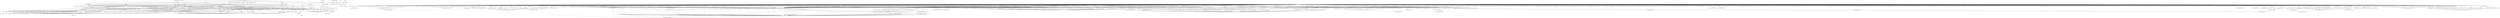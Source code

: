 digraph depends {
    node [shape=plaintext]
"alsa-utils-alsamixer" -> "libasound2"
"alsa-utils-alsamixer" -> "libformw5"
"alsa-utils-alsamixer" -> "libmenuw5"
"alsa-utils-alsamixer" -> "libncursesw5"
"alsa-utils-alsamixer" -> "libpanelw5"
"alsa-utils-alsamixer" -> "libtinfo5"
"angstrom-feed-configs" -> "opkg" [style=dotted]
"angstrom-packagegroup-boot" -> "angstrom-version"
"angstrom-packagegroup-boot" -> "packagegroup-boot"
"avahi-daemon" -> "base-files"
"avahi-daemon" -> "base-passwd"
"avahi-daemon" -> "libavahi-common3"
"avahi-daemon" -> "libavahi-core7"
"avahi-daemon" -> "libcap2"
"avahi-daemon" -> "libdaemon0"
"avahi-daemon" -> "libdbus-1-3"
"avahi-daemon" -> "libexpat1"
"avahi-daemon" -> "libnss-mdns" [style=dotted]
"avahi-daemon" -> "shadow"
"avahi-utils" -> "libavahi-client3"
"avahi-utils" -> "libavahi-common3"
"bash" -> "base-files"
"bash" -> "libtinfo5"
"bash" -> "update-alternatives-opkg"
"bluez5" -> "libdbus-1-3"
"bluez5" -> "libglib-2.0-0"
"bluez5" -> "libreadline7"
"bluez5" -> "libudev1"
"bluez5-noinst-tools" -> "libdbus-1-3"
"bluez5-noinst-tools" -> "libglib-2.0-0"
"bluez5-noinst-tools" -> "libreadline7"
"bluez5-noinst-tools" -> "libudev1"
"busybox" -> "busybox-syslog" [style=dotted]
"busybox" -> "busybox-udhcpc" [style=dotted]
"busybox" -> "update-alternatives-opkg"
"ca-certificates" -> "openssl"
"connman-angstrom-settings" -> "connman"
"connman" -> "bluez5"
"connman-client" -> "connman"
"connman-client" -> "libdbus-1-3"
"connman-client" -> "libglib-2.0-0"
"connman-client" -> "libreadline7"
"connman" -> "connman-conf" [style=dotted]
"connman" -> "dbus-1"
"connman" -> "iptables"
"connman" -> "libdbus-1-3"
"connman" -> "libglib-2.0-0"
"connman" -> "libgnutls30"
"connman" -> "ofono"
"connman" -> "update-alternatives-opkg"
"connman" -> "wpa-supplicant"
"cpufreq-tweaks" -> "cpufrequtils"
"curl" -> "libcurl4"
"dbus-1" -> "base-files"
"dbus-1" -> "base-passwd"
"dbus-1" -> "libdbus-1-3"
"dbus-1" -> "libexpat1"
"dbus-1" -> "libsystemd0"
"dbus-1" -> "libx11-6"
"dbus-1" -> "shadow"
"e2fsprogs-e2fsck" -> "libblkid1"
"e2fsprogs-e2fsck" -> "libcom-err2"
"e2fsprogs-e2fsck" -> "libe2p2"
"e2fsprogs-e2fsck" -> "libext2fs2"
"e2fsprogs-e2fsck" -> "libuuid1"
"e2fsprogs-resize2fs" -> "libcom-err2"
"e2fsprogs-resize2fs" -> "libe2p2"
"e2fsprogs-resize2fs" -> "libext2fs2"
"fixmac" -> "ranpwd"
"gptfdisk" -> "libncursesw5"
"gptfdisk" -> "libpopt0"
"gptfdisk" -> "libstdc++6"
"gptfdisk" -> "libtinfo5"
"gptfdisk" -> "libuuid1"
"htop" -> "libncursesw5"
"htop" -> "libtinfo5"
"htop" -> "ncurses-terminfo"
"iproute2-tc" -> "iptables"
"iproute2-tc" -> "libelf1"
"iptables" -> "kernel-module-iptable-filter" [style=dotted]
"iptables" -> "kernel-module-iptable-nat" [style=dotted]
"iptables" -> "kernel-module-ip-tables" [style=dotted]
"iptables" -> "kernel-module-ipt-masquerade" [style=dotted]
"iptables" -> "kernel-module-nf-conntrack-ipv4" [style=dotted]
"iptables" -> "kernel-module-nf-conntrack" [style=dotted]
"iptables" -> "kernel-module-nf-defrag-ipv4" [style=dotted]
"iptables" -> "kernel-module-nf-nat" [style=dotted]
"iptables" -> "kernel-module-x-tables" [style=dotted]
"iw" -> "libnl-3-200"
"iw" -> "libnl-genl-3-200"
"kernel-module-8021q-4.9.56+linaro" -> "kernel-module-garp-4.9.56+linaro"
"kernel-module-8021q-4.9.56+linaro" -> "kernel-module-mrp-4.9.56+linaro"
"kernel-module-at86rf230-4.9.56+linaro" -> "kernel-module-mac802154-4.9.56+linaro"
"kernel-module-atusb-4.9.56+linaro" -> "kernel-module-mac802154-4.9.56+linaro"
"kernel-module-authencesn-4.9.56+linaro" -> "kernel-module-authenc-4.9.56+linaro"
"kernel-module-bluetooth-6lowpan-4.9.56+linaro" -> "kernel-module-6lowpan-4.9.56+linaro"
"kernel-module-bluetooth-6lowpan-4.9.56+linaro" -> "kernel-module-bluetooth-4.9.56+linaro"
"kernel-module-bnep-4.9.56+linaro" -> "kernel-module-bluetooth-4.9.56+linaro"
"kernel-module-bridge-4.9.56+linaro" -> "kernel-module-llc-4.9.56+linaro"
"kernel-module-bridge-4.9.56+linaro" -> "kernel-module-stp-4.9.56+linaro"
"kernel-module-br-netfilter-4.9.56+linaro" -> "kernel-module-bridge-4.9.56+linaro"
"kernel-module-bsd-comp-4.9.56+linaro" -> "kernel-module-ppp-generic-4.9.56+linaro"
"kernel-module-btbcm-4.9.56+linaro" -> "kernel-module-bluetooth-4.9.56+linaro"
"kernel-module-btintel-4.9.56+linaro" -> "kernel-module-bluetooth-4.9.56+linaro"
"kernel-module-btqca-4.9.56+linaro" -> "kernel-module-bluetooth-4.9.56+linaro"
"kernel-module-btqcomsmd-4.9.56+linaro" -> "kernel-module-bluetooth-4.9.56+linaro"
"kernel-module-btqcomsmd-4.9.56+linaro" -> "kernel-module-btqca-4.9.56+linaro"
"kernel-module-btrfs-4.9.56+linaro" -> "kernel-module-raid6-pq-4.9.56+linaro"
"kernel-module-btrfs-4.9.56+linaro" -> "kernel-module-xor-4.9.56+linaro"
"kernel-module-btrfs-4.9.56+linaro" -> "kernel-module-zlib-deflate-4.9.56+linaro"
"kernel-module-btrtl-4.9.56+linaro" -> "kernel-module-bluetooth-4.9.56+linaro"
"kernel-module-btsdio-4.9.56+linaro" -> "kernel-module-bluetooth-4.9.56+linaro"
"kernel-module-btusb-4.9.56+linaro" -> "kernel-module-bluetooth-4.9.56+linaro"
"kernel-module-btusb-4.9.56+linaro" -> "kernel-module-btbcm-4.9.56+linaro"
"kernel-module-btusb-4.9.56+linaro" -> "kernel-module-btintel-4.9.56+linaro"
"kernel-module-btusb-4.9.56+linaro" -> "kernel-module-btrtl-4.9.56+linaro"
"kernel-module-cavium-rng-vf-4.9.56+linaro" -> "kernel-module-rng-core-4.9.56+linaro"
"kernel-module-cc2520-4.9.56+linaro" -> "kernel-module-crc-ccitt-4.9.56+linaro"
"kernel-module-cc2520-4.9.56+linaro" -> "kernel-module-mac802154-4.9.56+linaro"
"kernel-module-cuse-4.9.56+linaro" -> "kernel-module-fuse-4.9.56+linaro"
"kernel-module-dwmac-generic-4.9.56+linaro" -> "kernel-module-stmmac-4.9.56+linaro"
"kernel-module-dwmac-generic-4.9.56+linaro" -> "kernel-module-stmmac-platform-4.9.56+linaro"
"kernel-module-dwmac-ipq806x-4.9.56+linaro" -> "kernel-module-stmmac-4.9.56+linaro"
"kernel-module-dwmac-ipq806x-4.9.56+linaro" -> "kernel-module-stmmac-platform-4.9.56+linaro"
"kernel-module-dwmac-meson-4.9.56+linaro" -> "kernel-module-stmmac-4.9.56+linaro"
"kernel-module-dwmac-meson-4.9.56+linaro" -> "kernel-module-stmmac-platform-4.9.56+linaro"
"kernel-module-dwmac-meson8b-4.9.56+linaro" -> "kernel-module-stmmac-4.9.56+linaro"
"kernel-module-dwmac-meson8b-4.9.56+linaro" -> "kernel-module-stmmac-platform-4.9.56+linaro"
"kernel-module-dwmac-rk-4.9.56+linaro" -> "kernel-module-stmmac-4.9.56+linaro"
"kernel-module-dwmac-rk-4.9.56+linaro" -> "kernel-module-stmmac-platform-4.9.56+linaro"
"kernel-module-dwmac-sunxi-4.9.56+linaro" -> "kernel-module-stmmac-4.9.56+linaro"
"kernel-module-dwmac-sunxi-4.9.56+linaro" -> "kernel-module-stmmac-platform-4.9.56+linaro"
"kernel-module-exynos-rng-4.9.56+linaro" -> "kernel-module-rng-core-4.9.56+linaro"
"kernel-module-fakelb-4.9.56+linaro" -> "kernel-module-mac802154-4.9.56+linaro"
"kernel-module-garp-4.9.56+linaro" -> "kernel-module-llc-4.9.56+linaro"
"kernel-module-garp-4.9.56+linaro" -> "kernel-module-stp-4.9.56+linaro"
"kernel-module-g-ether-4.9.56+linaro" -> "kernel-module-libcomposite-4.9.56+linaro"
"kernel-module-g-ether-4.9.56+linaro" -> "kernel-module-u-ether-4.9.56+linaro"
"kernel-module-g-ether-4.9.56+linaro" -> "kernel-module-usb-f-rndis-4.9.56+linaro"
"kernel-module-ghash-generic-4.9.56+linaro" -> "kernel-module-gf128mul-4.9.56+linaro"
"kernel-module-g-mass-storage-4.9.56+linaro" -> "kernel-module-libcomposite-4.9.56+linaro"
"kernel-module-g-mass-storage-4.9.56+linaro" -> "kernel-module-usb-f-mass-storage-4.9.56+linaro"
"kernel-module-g-serial-4.9.56+linaro" -> "kernel-module-libcomposite-4.9.56+linaro"
"kernel-module-gspca-benq-4.9.56+linaro" -> "kernel-module-gspca-main-4.9.56+linaro"
"kernel-module-gspca-conex-4.9.56+linaro" -> "kernel-module-gspca-main-4.9.56+linaro"
"kernel-module-gspca-conex-4.9.56+linaro" -> "kernel-module-videodev-4.9.56+linaro"
"kernel-module-gspca-cpia1-4.9.56+linaro" -> "kernel-module-gspca-main-4.9.56+linaro"
"kernel-module-gspca-cpia1-4.9.56+linaro" -> "kernel-module-videodev-4.9.56+linaro"
"kernel-module-gspca-dtcs033-4.9.56+linaro" -> "kernel-module-gspca-main-4.9.56+linaro"
"kernel-module-gspca-dtcs033-4.9.56+linaro" -> "kernel-module-videodev-4.9.56+linaro"
"kernel-module-gspca-etoms-4.9.56+linaro" -> "kernel-module-gspca-main-4.9.56+linaro"
"kernel-module-gspca-etoms-4.9.56+linaro" -> "kernel-module-videodev-4.9.56+linaro"
"kernel-module-gspca-finepix-4.9.56+linaro" -> "kernel-module-gspca-main-4.9.56+linaro"
"kernel-module-gspca-gl860-4.9.56+linaro" -> "kernel-module-gspca-main-4.9.56+linaro"
"kernel-module-gspca-gl860-4.9.56+linaro" -> "kernel-module-videodev-4.9.56+linaro"
"kernel-module-gspca-jeilinj-4.9.56+linaro" -> "kernel-module-gspca-main-4.9.56+linaro"
"kernel-module-gspca-jeilinj-4.9.56+linaro" -> "kernel-module-videodev-4.9.56+linaro"
"kernel-module-gspca-jl2005bcd-4.9.56+linaro" -> "kernel-module-gspca-main-4.9.56+linaro"
"kernel-module-gspca-kinect-4.9.56+linaro" -> "kernel-module-gspca-main-4.9.56+linaro"
"kernel-module-gspca-konica-4.9.56+linaro" -> "kernel-module-gspca-main-4.9.56+linaro"
"kernel-module-gspca-konica-4.9.56+linaro" -> "kernel-module-videodev-4.9.56+linaro"
"kernel-module-gspca-m5602-4.9.56+linaro" -> "kernel-module-gspca-main-4.9.56+linaro"
"kernel-module-gspca-m5602-4.9.56+linaro" -> "kernel-module-videodev-4.9.56+linaro"
"kernel-module-gspca-main-4.9.56+linaro" -> "kernel-module-v4l2-common-4.9.56+linaro"
"kernel-module-gspca-main-4.9.56+linaro" -> "kernel-module-videodev-4.9.56+linaro"
"kernel-module-gspca-mars-4.9.56+linaro" -> "kernel-module-gspca-main-4.9.56+linaro"
"kernel-module-gspca-mars-4.9.56+linaro" -> "kernel-module-videodev-4.9.56+linaro"
"kernel-module-gspca-mr97310a-4.9.56+linaro" -> "kernel-module-gspca-main-4.9.56+linaro"
"kernel-module-gspca-mr97310a-4.9.56+linaro" -> "kernel-module-videodev-4.9.56+linaro"
"kernel-module-gspca-nw80x-4.9.56+linaro" -> "kernel-module-gspca-main-4.9.56+linaro"
"kernel-module-gspca-nw80x-4.9.56+linaro" -> "kernel-module-videodev-4.9.56+linaro"
"kernel-module-gspca-ov519-4.9.56+linaro" -> "kernel-module-gspca-main-4.9.56+linaro"
"kernel-module-gspca-ov519-4.9.56+linaro" -> "kernel-module-videodev-4.9.56+linaro"
"kernel-module-gspca-ov534-4.9.56+linaro" -> "kernel-module-gspca-main-4.9.56+linaro"
"kernel-module-gspca-ov534-4.9.56+linaro" -> "kernel-module-videodev-4.9.56+linaro"
"kernel-module-gspca-ov534-9-4.9.56+linaro" -> "kernel-module-gspca-main-4.9.56+linaro"
"kernel-module-gspca-ov534-9-4.9.56+linaro" -> "kernel-module-videodev-4.9.56+linaro"
"kernel-module-gspca-pac207-4.9.56+linaro" -> "kernel-module-gspca-main-4.9.56+linaro"
"kernel-module-gspca-pac207-4.9.56+linaro" -> "kernel-module-videodev-4.9.56+linaro"
"kernel-module-gspca-pac7302-4.9.56+linaro" -> "kernel-module-gspca-main-4.9.56+linaro"
"kernel-module-gspca-pac7302-4.9.56+linaro" -> "kernel-module-videodev-4.9.56+linaro"
"kernel-module-gspca-pac7311-4.9.56+linaro" -> "kernel-module-gspca-main-4.9.56+linaro"
"kernel-module-gspca-pac7311-4.9.56+linaro" -> "kernel-module-videodev-4.9.56+linaro"
"kernel-module-gspca-se401-4.9.56+linaro" -> "kernel-module-gspca-main-4.9.56+linaro"
"kernel-module-gspca-se401-4.9.56+linaro" -> "kernel-module-videodev-4.9.56+linaro"
"kernel-module-gspca-sn9c2028-4.9.56+linaro" -> "kernel-module-gspca-main-4.9.56+linaro"
"kernel-module-gspca-sn9c2028-4.9.56+linaro" -> "kernel-module-videodev-4.9.56+linaro"
"kernel-module-gspca-sn9c20x-4.9.56+linaro" -> "kernel-module-gspca-main-4.9.56+linaro"
"kernel-module-gspca-sn9c20x-4.9.56+linaro" -> "kernel-module-videodev-4.9.56+linaro"
"kernel-module-gspca-sonixb-4.9.56+linaro" -> "kernel-module-gspca-main-4.9.56+linaro"
"kernel-module-gspca-sonixb-4.9.56+linaro" -> "kernel-module-videodev-4.9.56+linaro"
"kernel-module-gspca-sonixj-4.9.56+linaro" -> "kernel-module-gspca-main-4.9.56+linaro"
"kernel-module-gspca-sonixj-4.9.56+linaro" -> "kernel-module-videodev-4.9.56+linaro"
"kernel-module-gspca-spca1528-4.9.56+linaro" -> "kernel-module-gspca-main-4.9.56+linaro"
"kernel-module-gspca-spca1528-4.9.56+linaro" -> "kernel-module-videodev-4.9.56+linaro"
"kernel-module-gspca-spca500-4.9.56+linaro" -> "kernel-module-gspca-main-4.9.56+linaro"
"kernel-module-gspca-spca500-4.9.56+linaro" -> "kernel-module-videodev-4.9.56+linaro"
"kernel-module-gspca-spca501-4.9.56+linaro" -> "kernel-module-gspca-main-4.9.56+linaro"
"kernel-module-gspca-spca501-4.9.56+linaro" -> "kernel-module-videodev-4.9.56+linaro"
"kernel-module-gspca-spca505-4.9.56+linaro" -> "kernel-module-gspca-main-4.9.56+linaro"
"kernel-module-gspca-spca505-4.9.56+linaro" -> "kernel-module-videodev-4.9.56+linaro"
"kernel-module-gspca-spca506-4.9.56+linaro" -> "kernel-module-gspca-main-4.9.56+linaro"
"kernel-module-gspca-spca506-4.9.56+linaro" -> "kernel-module-videodev-4.9.56+linaro"
"kernel-module-gspca-spca508-4.9.56+linaro" -> "kernel-module-gspca-main-4.9.56+linaro"
"kernel-module-gspca-spca508-4.9.56+linaro" -> "kernel-module-videodev-4.9.56+linaro"
"kernel-module-gspca-spca561-4.9.56+linaro" -> "kernel-module-gspca-main-4.9.56+linaro"
"kernel-module-gspca-spca561-4.9.56+linaro" -> "kernel-module-videodev-4.9.56+linaro"
"kernel-module-gspca-sq905-4.9.56+linaro" -> "kernel-module-gspca-main-4.9.56+linaro"
"kernel-module-gspca-sq905c-4.9.56+linaro" -> "kernel-module-gspca-main-4.9.56+linaro"
"kernel-module-gspca-sq930x-4.9.56+linaro" -> "kernel-module-gspca-main-4.9.56+linaro"
"kernel-module-gspca-sq930x-4.9.56+linaro" -> "kernel-module-videodev-4.9.56+linaro"
"kernel-module-gspca-stk014-4.9.56+linaro" -> "kernel-module-gspca-main-4.9.56+linaro"
"kernel-module-gspca-stk014-4.9.56+linaro" -> "kernel-module-videodev-4.9.56+linaro"
"kernel-module-gspca-stk1135-4.9.56+linaro" -> "kernel-module-gspca-main-4.9.56+linaro"
"kernel-module-gspca-stk1135-4.9.56+linaro" -> "kernel-module-videodev-4.9.56+linaro"
"kernel-module-gspca-stv0680-4.9.56+linaro" -> "kernel-module-gspca-main-4.9.56+linaro"
"kernel-module-gspca-stv06xx-4.9.56+linaro" -> "kernel-module-gspca-main-4.9.56+linaro"
"kernel-module-gspca-stv06xx-4.9.56+linaro" -> "kernel-module-videodev-4.9.56+linaro"
"kernel-module-gspca-sunplus-4.9.56+linaro" -> "kernel-module-gspca-main-4.9.56+linaro"
"kernel-module-gspca-sunplus-4.9.56+linaro" -> "kernel-module-videodev-4.9.56+linaro"
"kernel-module-gspca-t613-4.9.56+linaro" -> "kernel-module-gspca-main-4.9.56+linaro"
"kernel-module-gspca-t613-4.9.56+linaro" -> "kernel-module-videodev-4.9.56+linaro"
"kernel-module-gspca-topro-4.9.56+linaro" -> "kernel-module-gspca-main-4.9.56+linaro"
"kernel-module-gspca-topro-4.9.56+linaro" -> "kernel-module-videodev-4.9.56+linaro"
"kernel-module-gspca-touptek-4.9.56+linaro" -> "kernel-module-gspca-main-4.9.56+linaro"
"kernel-module-gspca-touptek-4.9.56+linaro" -> "kernel-module-videodev-4.9.56+linaro"
"kernel-module-gspca-tv8532-4.9.56+linaro" -> "kernel-module-gspca-main-4.9.56+linaro"
"kernel-module-gspca-tv8532-4.9.56+linaro" -> "kernel-module-videodev-4.9.56+linaro"
"kernel-module-gspca-vc032x-4.9.56+linaro" -> "kernel-module-gspca-main-4.9.56+linaro"
"kernel-module-gspca-vc032x-4.9.56+linaro" -> "kernel-module-videodev-4.9.56+linaro"
"kernel-module-gspca-vicam-4.9.56+linaro" -> "kernel-module-gspca-main-4.9.56+linaro"
"kernel-module-gspca-vicam-4.9.56+linaro" -> "kernel-module-videodev-4.9.56+linaro"
"kernel-module-gspca-xirlink-cit-4.9.56+linaro" -> "kernel-module-gspca-main-4.9.56+linaro"
"kernel-module-gspca-xirlink-cit-4.9.56+linaro" -> "kernel-module-videodev-4.9.56+linaro"
"kernel-module-gspca-zc3xx-4.9.56+linaro" -> "kernel-module-gspca-main-4.9.56+linaro"
"kernel-module-gspca-zc3xx-4.9.56+linaro" -> "kernel-module-videodev-4.9.56+linaro"
"kernel-module-g-zero-4.9.56+linaro" -> "kernel-module-libcomposite-4.9.56+linaro"
"kernel-module-hci-uart-4.9.56+linaro" -> "kernel-module-bluetooth-4.9.56+linaro"
"kernel-module-hidp-4.9.56+linaro" -> "kernel-module-bluetooth-4.9.56+linaro"
"kernel-module-hisi-rng-4.9.56+linaro" -> "kernel-module-rng-core-4.9.56+linaro"
"kernel-module-ieee802154-6lowpan-4.9.56+linaro" -> "kernel-module-6lowpan-4.9.56+linaro"
"kernel-module-ieee802154-6lowpan-4.9.56+linaro" -> "kernel-module-ieee802154-4.9.56+linaro"
"kernel-module-ieee802154-socket-4.9.56+linaro" -> "kernel-module-ieee802154-4.9.56+linaro"
"kernel-module-ip6table-filter-4.9.56+linaro" -> "kernel-module-ip6-tables-4.9.56+linaro"
"kernel-module-ip6table-filter-4.9.56+linaro" -> "kernel-module-x-tables-4.9.56+linaro"
"kernel-module-ip6table-mangle-4.9.56+linaro" -> "kernel-module-ip6-tables-4.9.56+linaro"
"kernel-module-ip6table-mangle-4.9.56+linaro" -> "kernel-module-x-tables-4.9.56+linaro"
"kernel-module-ip6table-nat-4.9.56+linaro" -> "kernel-module-ip6-tables-4.9.56+linaro"
"kernel-module-ip6table-nat-4.9.56+linaro" -> "kernel-module-nf-nat-ipv6-4.9.56+linaro"
"kernel-module-ip6table-raw-4.9.56+linaro" -> "kernel-module-ip6-tables-4.9.56+linaro"
"kernel-module-ip6table-raw-4.9.56+linaro" -> "kernel-module-x-tables-4.9.56+linaro"
"kernel-module-ip6-tables-4.9.56+linaro" -> "kernel-module-x-tables-4.9.56+linaro"
"kernel-module-ip6table-security-4.9.56+linaro" -> "kernel-module-ip6-tables-4.9.56+linaro"
"kernel-module-ip6table-security-4.9.56+linaro" -> "kernel-module-x-tables-4.9.56+linaro"
"kernel-module-ip6t-ah-4.9.56+linaro" -> "kernel-module-x-tables-4.9.56+linaro"
"kernel-module-ip6t-eui64-4.9.56+linaro" -> "kernel-module-x-tables-4.9.56+linaro"
"kernel-module-ip6t-frag-4.9.56+linaro" -> "kernel-module-x-tables-4.9.56+linaro"
"kernel-module-ip6t-hbh-4.9.56+linaro" -> "kernel-module-x-tables-4.9.56+linaro"
"kernel-module-ip6t-ipv6header-4.9.56+linaro" -> "kernel-module-x-tables-4.9.56+linaro"
"kernel-module-ip6t-masquerade-4.9.56+linaro" -> "kernel-module-nf-nat-masquerade-ipv6-4.9.56+linaro"
"kernel-module-ip6t-masquerade-4.9.56+linaro" -> "kernel-module-x-tables-4.9.56+linaro"
"kernel-module-ip6t-mh-4.9.56+linaro" -> "kernel-module-x-tables-4.9.56+linaro"
"kernel-module-ip6t-npt-4.9.56+linaro" -> "kernel-module-x-tables-4.9.56+linaro"
"kernel-module-ip6t-reject-4.9.56+linaro" -> "kernel-module-nf-reject-ipv6-4.9.56+linaro"
"kernel-module-ip6t-reject-4.9.56+linaro" -> "kernel-module-x-tables-4.9.56+linaro"
"kernel-module-ip6t-rpfilter-4.9.56+linaro" -> "kernel-module-x-tables-4.9.56+linaro"
"kernel-module-ip6t-rt-4.9.56+linaro" -> "kernel-module-x-tables-4.9.56+linaro"
"kernel-module-ip6t-synproxy-4.9.56+linaro" -> "kernel-module-nf-conntrack-4.9.56+linaro"
"kernel-module-ip6t-synproxy-4.9.56+linaro" -> "kernel-module-nf-synproxy-core-4.9.56+linaro"
"kernel-module-ip6t-synproxy-4.9.56+linaro" -> "kernel-module-x-tables-4.9.56+linaro"
"kernel-module-ip6-tunnel-4.9.56+linaro" -> "kernel-module-tunnel6-4.9.56+linaro"
"kernel-module-ip6-vti-4.9.56+linaro" -> "kernel-module-ip6-tunnel-4.9.56+linaro"
"kernel-module-iproc-rng200-4.9.56+linaro" -> "kernel-module-rng-core-4.9.56+linaro"
"kernel-module-iptable-filter-4.9.56+linaro" -> "kernel-module-ip-tables-4.9.56+linaro"
"kernel-module-iptable-filter-4.9.56+linaro" -> "kernel-module-x-tables-4.9.56+linaro"
"kernel-module-iptable-mangle-4.9.56+linaro" -> "kernel-module-ip-tables-4.9.56+linaro"
"kernel-module-iptable-mangle-4.9.56+linaro" -> "kernel-module-x-tables-4.9.56+linaro"
"kernel-module-iptable-nat-4.9.56+linaro" -> "kernel-module-ip-tables-4.9.56+linaro"
"kernel-module-iptable-nat-4.9.56+linaro" -> "kernel-module-nf-nat-ipv4-4.9.56+linaro"
"kernel-module-iptable-raw-4.9.56+linaro" -> "kernel-module-ip-tables-4.9.56+linaro"
"kernel-module-iptable-raw-4.9.56+linaro" -> "kernel-module-x-tables-4.9.56+linaro"
"kernel-module-ip-tables-4.9.56+linaro" -> "kernel-module-x-tables-4.9.56+linaro"
"kernel-module-iptable-security-4.9.56+linaro" -> "kernel-module-ip-tables-4.9.56+linaro"
"kernel-module-iptable-security-4.9.56+linaro" -> "kernel-module-x-tables-4.9.56+linaro"
"kernel-module-ipt-masquerade-4.9.56+linaro" -> "kernel-module-nf-nat-masquerade-ipv4-4.9.56+linaro"
"kernel-module-ipt-masquerade-4.9.56+linaro" -> "kernel-module-x-tables-4.9.56+linaro"
"kernel-module-ipt-reject-4.9.56+linaro" -> "kernel-module-nf-reject-ipv4-4.9.56+linaro"
"kernel-module-ipt-reject-4.9.56+linaro" -> "kernel-module-x-tables-4.9.56+linaro"
"kernel-module-ip-vs-4.9.56+linaro" -> "kernel-module-nf-conntrack-4.9.56+linaro"
"kernel-module-ipw-4.9.56+linaro" -> "kernel-module-usb-wwan-4.9.56+linaro"
"kernel-module-keyspan-pda-4.9.56+linaro" -> "kernel-module-ezusb-4.9.56+linaro"
"kernel-module-mac80211-4.9.56+linaro" -> "kernel-module-cfg80211-4.9.56+linaro"
"kernel-module-mac802154-4.9.56+linaro" -> "kernel-module-crc-ccitt-4.9.56+linaro"
"kernel-module-mac802154-4.9.56+linaro" -> "kernel-module-ieee802154-4.9.56+linaro"
"kernel-module-macvtap-4.9.56+linaro" -> "kernel-module-macvlan-4.9.56+linaro"
"kernel-module-meson-rng-4.9.56+linaro" -> "kernel-module-rng-core-4.9.56+linaro"
"kernel-module-mrf24j40-4.9.56+linaro" -> "kernel-module-mac802154-4.9.56+linaro"
"kernel-module-msm-rng-4.9.56+linaro" -> "kernel-module-rng-core-4.9.56+linaro"
"kernel-module-nf-conntrack-amanda-4.9.56+linaro" -> "kernel-module-nf-conntrack-4.9.56+linaro"
"kernel-module-nf-conntrack-broadcast-4.9.56+linaro" -> "kernel-module-nf-conntrack-4.9.56+linaro"
"kernel-module-nf-conntrack-ftp-4.9.56+linaro" -> "kernel-module-nf-conntrack-4.9.56+linaro"
"kernel-module-nf-conntrack-h323-4.9.56+linaro" -> "kernel-module-nf-conntrack-4.9.56+linaro"
"kernel-module-nf-conntrack-ipv4-4.9.56+linaro" -> "kernel-module-nf-conntrack-4.9.56+linaro"
"kernel-module-nf-conntrack-ipv4-4.9.56+linaro" -> "kernel-module-nf-defrag-ipv4-4.9.56+linaro"
"kernel-module-nf-conntrack-ipv6-4.9.56+linaro" -> "kernel-module-nf-conntrack-4.9.56+linaro"
"kernel-module-nf-conntrack-ipv6-4.9.56+linaro" -> "kernel-module-nf-defrag-ipv6-4.9.56+linaro"
"kernel-module-nf-conntrack-irc-4.9.56+linaro" -> "kernel-module-nf-conntrack-4.9.56+linaro"
"kernel-module-nf-conntrack-netbios-ns-4.9.56+linaro" -> "kernel-module-nf-conntrack-4.9.56+linaro"
"kernel-module-nf-conntrack-netbios-ns-4.9.56+linaro" -> "kernel-module-nf-conntrack-broadcast-4.9.56+linaro"
"kernel-module-nf-conntrack-pptp-4.9.56+linaro" -> "kernel-module-nf-conntrack-4.9.56+linaro"
"kernel-module-nf-conntrack-pptp-4.9.56+linaro" -> "kernel-module-nf-conntrack-proto-gre-4.9.56+linaro"
"kernel-module-nf-conntrack-proto-gre-4.9.56+linaro" -> "kernel-module-nf-conntrack-4.9.56+linaro"
"kernel-module-nf-conntrack-sane-4.9.56+linaro" -> "kernel-module-nf-conntrack-4.9.56+linaro"
"kernel-module-nf-conntrack-sip-4.9.56+linaro" -> "kernel-module-nf-conntrack-4.9.56+linaro"
"kernel-module-nf-conntrack-snmp-4.9.56+linaro" -> "kernel-module-nf-conntrack-4.9.56+linaro"
"kernel-module-nf-conntrack-snmp-4.9.56+linaro" -> "kernel-module-nf-conntrack-broadcast-4.9.56+linaro"
"kernel-module-nf-conntrack-tftp-4.9.56+linaro" -> "kernel-module-nf-conntrack-4.9.56+linaro"
"kernel-module-nf-dup-ipv6-4.9.56+linaro" -> "kernel-module-nf-conntrack-4.9.56+linaro"
"kernel-module-nf-log-ipv4-4.9.56+linaro" -> "kernel-module-nf-log-common-4.9.56+linaro"
"kernel-module-nf-log-ipv6-4.9.56+linaro" -> "kernel-module-nf-log-common-4.9.56+linaro"
"kernel-module-nf-nat-4.9.56+linaro" -> "kernel-module-nf-conntrack-4.9.56+linaro"
"kernel-module-nf-nat-amanda-4.9.56+linaro" -> "kernel-module-nf-conntrack-4.9.56+linaro"
"kernel-module-nf-nat-amanda-4.9.56+linaro" -> "kernel-module-nf-conntrack-amanda-4.9.56+linaro"
"kernel-module-nf-nat-amanda-4.9.56+linaro" -> "kernel-module-nf-nat-4.9.56+linaro"
"kernel-module-nf-nat-ftp-4.9.56+linaro" -> "kernel-module-nf-conntrack-4.9.56+linaro"
"kernel-module-nf-nat-ftp-4.9.56+linaro" -> "kernel-module-nf-conntrack-ftp-4.9.56+linaro"
"kernel-module-nf-nat-ftp-4.9.56+linaro" -> "kernel-module-nf-nat-4.9.56+linaro"
"kernel-module-nf-nat-h323-4.9.56+linaro" -> "kernel-module-nf-conntrack-4.9.56+linaro"
"kernel-module-nf-nat-h323-4.9.56+linaro" -> "kernel-module-nf-conntrack-h323-4.9.56+linaro"
"kernel-module-nf-nat-h323-4.9.56+linaro" -> "kernel-module-nf-nat-4.9.56+linaro"
"kernel-module-nf-nat-ipv4-4.9.56+linaro" -> "kernel-module-nf-conntrack-4.9.56+linaro"
"kernel-module-nf-nat-ipv4-4.9.56+linaro" -> "kernel-module-nf-nat-4.9.56+linaro"
"kernel-module-nf-nat-ipv6-4.9.56+linaro" -> "kernel-module-nf-conntrack-4.9.56+linaro"
"kernel-module-nf-nat-ipv6-4.9.56+linaro" -> "kernel-module-nf-nat-4.9.56+linaro"
"kernel-module-nf-nat-irc-4.9.56+linaro" -> "kernel-module-nf-conntrack-4.9.56+linaro"
"kernel-module-nf-nat-irc-4.9.56+linaro" -> "kernel-module-nf-conntrack-irc-4.9.56+linaro"
"kernel-module-nf-nat-irc-4.9.56+linaro" -> "kernel-module-nf-nat-4.9.56+linaro"
"kernel-module-nf-nat-masquerade-ipv4-4.9.56+linaro" -> "kernel-module-nf-conntrack-4.9.56+linaro"
"kernel-module-nf-nat-masquerade-ipv4-4.9.56+linaro" -> "kernel-module-nf-nat-4.9.56+linaro"
"kernel-module-nf-nat-masquerade-ipv6-4.9.56+linaro" -> "kernel-module-nf-conntrack-4.9.56+linaro"
"kernel-module-nf-nat-masquerade-ipv6-4.9.56+linaro" -> "kernel-module-nf-nat-4.9.56+linaro"
"kernel-module-nf-nat-pptp-4.9.56+linaro" -> "kernel-module-nf-conntrack-4.9.56+linaro"
"kernel-module-nf-nat-pptp-4.9.56+linaro" -> "kernel-module-nf-conntrack-pptp-4.9.56+linaro"
"kernel-module-nf-nat-pptp-4.9.56+linaro" -> "kernel-module-nf-nat-4.9.56+linaro"
"kernel-module-nf-nat-pptp-4.9.56+linaro" -> "kernel-module-nf-nat-proto-gre-4.9.56+linaro"
"kernel-module-nf-nat-proto-gre-4.9.56+linaro" -> "kernel-module-nf-nat-4.9.56+linaro"
"kernel-module-nf-nat-sip-4.9.56+linaro" -> "kernel-module-nf-conntrack-4.9.56+linaro"
"kernel-module-nf-nat-sip-4.9.56+linaro" -> "kernel-module-nf-conntrack-sip-4.9.56+linaro"
"kernel-module-nf-nat-sip-4.9.56+linaro" -> "kernel-module-nf-nat-4.9.56+linaro"
"kernel-module-nf-nat-snmp-basic-4.9.56+linaro" -> "kernel-module-nf-conntrack-4.9.56+linaro"
"kernel-module-nf-nat-snmp-basic-4.9.56+linaro" -> "kernel-module-nf-conntrack-snmp-4.9.56+linaro"
"kernel-module-nf-nat-tftp-4.9.56+linaro" -> "kernel-module-nf-conntrack-4.9.56+linaro"
"kernel-module-nf-nat-tftp-4.9.56+linaro" -> "kernel-module-nf-conntrack-tftp-4.9.56+linaro"
"kernel-module-nf-nat-tftp-4.9.56+linaro" -> "kernel-module-nf-nat-4.9.56+linaro"
"kernel-module-nfsd-4.9.56+linaro" -> "kernel-module-nfs-acl-4.9.56+linaro"
"kernel-module-nf-synproxy-core-4.9.56+linaro" -> "kernel-module-nf-conntrack-4.9.56+linaro"
"kernel-module-nf-tables-4.9.56+linaro" -> "kernel-module-nfnetlink-4.9.56+linaro"
"kernel-module-nf-tables-arp-4.9.56+linaro" -> "kernel-module-nf-tables-4.9.56+linaro"
"kernel-module-nf-tables-bridge-4.9.56+linaro" -> "kernel-module-nf-tables-4.9.56+linaro"
"kernel-module-nf-tables-inet-4.9.56+linaro" -> "kernel-module-nf-tables-4.9.56+linaro"
"kernel-module-nf-tables-inet-4.9.56+linaro" -> "kernel-module-nf-tables-ipv4-4.9.56+linaro"
"kernel-module-nf-tables-inet-4.9.56+linaro" -> "kernel-module-nf-tables-ipv6-4.9.56+linaro"
"kernel-module-nf-tables-ipv4-4.9.56+linaro" -> "kernel-module-nf-tables-4.9.56+linaro"
"kernel-module-nf-tables-ipv6-4.9.56+linaro" -> "kernel-module-nf-tables-4.9.56+linaro"
"kernel-module-nf-tables-netdev-4.9.56+linaro" -> "kernel-module-nfnetlink-4.9.56+linaro"
"kernel-module-nf-tables-netdev-4.9.56+linaro" -> "kernel-module-nf-tables-4.9.56+linaro"
"kernel-module-nft-chain-nat-ipv6-4.9.56+linaro" -> "kernel-module-nf-nat-ipv6-4.9.56+linaro"
"kernel-module-nft-chain-nat-ipv6-4.9.56+linaro" -> "kernel-module-nf-tables-4.9.56+linaro"
"kernel-module-nft-chain-route-ipv4-4.9.56+linaro" -> "kernel-module-nf-tables-4.9.56+linaro"
"kernel-module-nft-chain-route-ipv6-4.9.56+linaro" -> "kernel-module-nf-tables-4.9.56+linaro"
"kernel-module-nft-dup-ipv6-4.9.56+linaro" -> "kernel-module-nf-dup-ipv6-4.9.56+linaro"
"kernel-module-nft-dup-ipv6-4.9.56+linaro" -> "kernel-module-nf-tables-4.9.56+linaro"
"kernel-module-nhc-dest-4.9.56+linaro" -> "kernel-module-6lowpan-4.9.56+linaro"
"kernel-module-nhc-fragment-4.9.56+linaro" -> "kernel-module-6lowpan-4.9.56+linaro"
"kernel-module-nhc-hop-4.9.56+linaro" -> "kernel-module-6lowpan-4.9.56+linaro"
"kernel-module-nhc-ipv6-4.9.56+linaro" -> "kernel-module-6lowpan-4.9.56+linaro"
"kernel-module-nhc-mobility-4.9.56+linaro" -> "kernel-module-6lowpan-4.9.56+linaro"
"kernel-module-nhc-routing-4.9.56+linaro" -> "kernel-module-6lowpan-4.9.56+linaro"
"kernel-module-nhc-udp-4.9.56+linaro" -> "kernel-module-6lowpan-4.9.56+linaro"
"kernel-module-option-4.9.56+linaro" -> "kernel-module-usb-wwan-4.9.56+linaro"
"kernel-module-ov5645-4.9.56+linaro" -> "kernel-module-media-4.9.56+linaro"
"kernel-module-ov5645-4.9.56+linaro" -> "kernel-module-v4l2-common-4.9.56+linaro"
"kernel-module-ov5645-4.9.56+linaro" -> "kernel-module-videodev-4.9.56+linaro"
"kernel-module-p8022-4.9.56+linaro" -> "kernel-module-llc-4.9.56+linaro"
"kernel-module-ppp-async-4.9.56+linaro" -> "kernel-module-crc-ccitt-4.9.56+linaro"
"kernel-module-ppp-async-4.9.56+linaro" -> "kernel-module-ppp-generic-4.9.56+linaro"
"kernel-module-ppp-deflate-4.9.56+linaro" -> "kernel-module-ppp-generic-4.9.56+linaro"
"kernel-module-ppp-deflate-4.9.56+linaro" -> "kernel-module-zlib-deflate-4.9.56+linaro"
"kernel-module-ppp-generic-4.9.56+linaro" -> "kernel-module-slhc-4.9.56+linaro"
"kernel-module-ppp-mppe-4.9.56+linaro" -> "kernel-module-ppp-generic-4.9.56+linaro"
"kernel-module-pppoe-4.9.56+linaro" -> "kernel-module-ppp-generic-4.9.56+linaro"
"kernel-module-pppoe-4.9.56+linaro" -> "kernel-module-pppox-4.9.56+linaro"
"kernel-module-pppox-4.9.56+linaro" -> "kernel-module-ppp-generic-4.9.56+linaro"
"kernel-module-ppp-synctty-4.9.56+linaro" -> "kernel-module-ppp-generic-4.9.56+linaro"
"kernel-module-psnap-4.9.56+linaro" -> "kernel-module-llc-4.9.56+linaro"
"kernel-module-pwc-4.9.56+linaro" -> "kernel-module-videobuf2-core-4.9.56+linaro"
"kernel-module-pwc-4.9.56+linaro" -> "kernel-module-videobuf2-v4l2-4.9.56+linaro"
"kernel-module-pwc-4.9.56+linaro" -> "kernel-module-videobuf2-vmalloc-4.9.56+linaro"
"kernel-module-pwc-4.9.56+linaro" -> "kernel-module-videodev-4.9.56+linaro"
"kernel-module-qcom-camss-4.9.56+linaro" -> "kernel-module-media-4.9.56+linaro"
"kernel-module-qcom-camss-4.9.56+linaro" -> "kernel-module-videobuf2-core-4.9.56+linaro"
"kernel-module-qcom-camss-4.9.56+linaro" -> "kernel-module-videobuf2-dma-sg-4.9.56+linaro"
"kernel-module-qcom-camss-4.9.56+linaro" -> "kernel-module-videobuf2-v4l2-4.9.56+linaro"
"kernel-module-qcom-camss-4.9.56+linaro" -> "kernel-module-videodev-4.9.56+linaro"
"kernel-module-qcom-wcnss-pil-4.9.56+linaro" -> "kernel-module-mdt-loader-4.9.56+linaro"
"kernel-module-qcserial-4.9.56+linaro" -> "kernel-module-usb-wwan-4.9.56+linaro"
"kernel-module-rfcomm-4.9.56+linaro" -> "kernel-module-bluetooth-4.9.56+linaro"
"kernel-module-s2255drv-4.9.56+linaro" -> "kernel-module-videobuf2-core-4.9.56+linaro"
"kernel-module-s2255drv-4.9.56+linaro" -> "kernel-module-videobuf2-v4l2-4.9.56+linaro"
"kernel-module-s2255drv-4.9.56+linaro" -> "kernel-module-videobuf2-vmalloc-4.9.56+linaro"
"kernel-module-s2255drv-4.9.56+linaro" -> "kernel-module-videodev-4.9.56+linaro"
"kernel-modules" -> "kernel-module-6lowpan-4.9.56+linaro"
"kernel-modules" -> "kernel-module-8021q-4.9.56+linaro"
"kernel-modules" -> "kernel-module-aircable-4.9.56+linaro"
"kernel-modules" -> "kernel-module-arc4-4.9.56+linaro"
"kernel-modules" -> "kernel-module-ark3116-4.9.56+linaro"
"kernel-modules" -> "kernel-module-at86rf230-4.9.56+linaro"
"kernel-modules" -> "kernel-module-atusb-4.9.56+linaro"
"kernel-modules" -> "kernel-module-authenc-4.9.56+linaro"
"kernel-modules" -> "kernel-module-authencesn-4.9.56+linaro"
"kernel-modules" -> "kernel-module-belkin-sa-4.9.56+linaro"
"kernel-modules" -> "kernel-module-binfmt-misc-4.9.56+linaro"
"kernel-modules" -> "kernel-module-bluetooth-4.9.56+linaro"
"kernel-modules" -> "kernel-module-bluetooth-6lowpan-4.9.56+linaro"
"kernel-modules" -> "kernel-module-bnep-4.9.56+linaro"
"kernel-modules" -> "kernel-module-bridge-4.9.56+linaro"
"kernel-modules" -> "kernel-module-br-netfilter-4.9.56+linaro"
"kernel-modules" -> "kernel-module-bsd-comp-4.9.56+linaro"
"kernel-modules" -> "kernel-module-btbcm-4.9.56+linaro"
"kernel-modules" -> "kernel-module-btintel-4.9.56+linaro"
"kernel-modules" -> "kernel-module-btqca-4.9.56+linaro"
"kernel-modules" -> "kernel-module-btqcomsmd-4.9.56+linaro"
"kernel-modules" -> "kernel-module-btrfs-4.9.56+linaro"
"kernel-modules" -> "kernel-module-btrtl-4.9.56+linaro"
"kernel-modules" -> "kernel-module-btsdio-4.9.56+linaro"
"kernel-modules" -> "kernel-module-btusb-4.9.56+linaro"
"kernel-modules" -> "kernel-module-catc-4.9.56+linaro"
"kernel-modules" -> "kernel-module-cavium-rng-4.9.56+linaro"
"kernel-modules" -> "kernel-module-cavium-rng-vf-4.9.56+linaro"
"kernel-modules" -> "kernel-module-cc2520-4.9.56+linaro"
"kernel-modules" -> "kernel-module-ccm-4.9.56+linaro"
"kernel-modules" -> "kernel-module-cdc-acm-4.9.56+linaro"
"kernel-modules" -> "kernel-module-cdc-wdm-4.9.56+linaro"
"kernel-modules" -> "kernel-module-cfg80211-4.9.56+linaro"
"kernel-modules" -> "kernel-module-ch341-4.9.56+linaro"
"kernel-modules" -> "kernel-module-ch7006-4.9.56+linaro"
"kernel-modules" -> "kernel-module-cls-cgroup-4.9.56+linaro"
"kernel-modules" -> "kernel-module-cmac-4.9.56+linaro"
"kernel-modules" -> "kernel-module-cp210x-4.9.56+linaro"
"kernel-modules" -> "kernel-module-crc-ccitt-4.9.56+linaro"
"kernel-modules" -> "kernel-module-ctr-4.9.56+linaro"
"kernel-modules" -> "kernel-module-cuse-4.9.56+linaro"
"kernel-modules" -> "kernel-module-cyberjack-4.9.56+linaro"
"kernel-modules" -> "kernel-module-cypress-m8-4.9.56+linaro"
"kernel-modules" -> "kernel-module-digi-acceleport-4.9.56+linaro"
"kernel-modules" -> "kernel-module-dm9601-4.9.56+linaro"
"kernel-modules" -> "kernel-module-dummy-4.9.56+linaro"
"kernel-modules" -> "kernel-module-dwmac-generic-4.9.56+linaro"
"kernel-modules" -> "kernel-module-dwmac-ipq806x-4.9.56+linaro"
"kernel-modules" -> "kernel-module-dwmac-meson-4.9.56+linaro"
"kernel-modules" -> "kernel-module-dwmac-meson8b-4.9.56+linaro"
"kernel-modules" -> "kernel-module-dwmac-rk-4.9.56+linaro"
"kernel-modules" -> "kernel-module-dwmac-sunxi-4.9.56+linaro"
"kernel-modules" -> "kernel-module-ecb-4.9.56+linaro"
"kernel-modules" -> "kernel-module-empeg-4.9.56+linaro"
"kernel-modules" -> "kernel-module-exynos-rng-4.9.56+linaro"
"kernel-modules" -> "kernel-module-ezusb-4.9.56+linaro"
"kernel-modules" -> "kernel-module-f81232-4.9.56+linaro"
"kernel-modules" -> "kernel-module-fakelb-4.9.56+linaro"
"kernel-modules" -> "kernel-module-ftdi-sio-4.9.56+linaro"
"kernel-modules" -> "kernel-module-fuse-4.9.56+linaro"
"kernel-modules" -> "kernel-module-garmin-gps-4.9.56+linaro"
"kernel-modules" -> "kernel-module-garp-4.9.56+linaro"
"kernel-modules" -> "kernel-module-gcm-4.9.56+linaro"
"kernel-modules" -> "kernel-module-generic-bl-4.9.56+linaro"
"kernel-modules" -> "kernel-module-g-ether-4.9.56+linaro"
"kernel-modules" -> "kernel-module-gf128mul-4.9.56+linaro"
"kernel-modules" -> "kernel-module-ghash-generic-4.9.56+linaro"
"kernel-modules" -> "kernel-module-g-mass-storage-4.9.56+linaro"
"kernel-modules" -> "kernel-module-g-serial-4.9.56+linaro"
"kernel-modules" -> "kernel-module-gspca-benq-4.9.56+linaro"
"kernel-modules" -> "kernel-module-gspca-conex-4.9.56+linaro"
"kernel-modules" -> "kernel-module-gspca-cpia1-4.9.56+linaro"
"kernel-modules" -> "kernel-module-gspca-dtcs033-4.9.56+linaro"
"kernel-modules" -> "kernel-module-gspca-etoms-4.9.56+linaro"
"kernel-modules" -> "kernel-module-gspca-finepix-4.9.56+linaro"
"kernel-modules" -> "kernel-module-gspca-gl860-4.9.56+linaro"
"kernel-modules" -> "kernel-module-gspca-jeilinj-4.9.56+linaro"
"kernel-modules" -> "kernel-module-gspca-jl2005bcd-4.9.56+linaro"
"kernel-modules" -> "kernel-module-gspca-kinect-4.9.56+linaro"
"kernel-modules" -> "kernel-module-gspca-konica-4.9.56+linaro"
"kernel-modules" -> "kernel-module-gspca-m5602-4.9.56+linaro"
"kernel-modules" -> "kernel-module-gspca-main-4.9.56+linaro"
"kernel-modules" -> "kernel-module-gspca-mars-4.9.56+linaro"
"kernel-modules" -> "kernel-module-gspca-mr97310a-4.9.56+linaro"
"kernel-modules" -> "kernel-module-gspca-nw80x-4.9.56+linaro"
"kernel-modules" -> "kernel-module-gspca-ov519-4.9.56+linaro"
"kernel-modules" -> "kernel-module-gspca-ov534-4.9.56+linaro"
"kernel-modules" -> "kernel-module-gspca-ov534-9-4.9.56+linaro"
"kernel-modules" -> "kernel-module-gspca-pac207-4.9.56+linaro"
"kernel-modules" -> "kernel-module-gspca-pac7302-4.9.56+linaro"
"kernel-modules" -> "kernel-module-gspca-pac7311-4.9.56+linaro"
"kernel-modules" -> "kernel-module-gspca-se401-4.9.56+linaro"
"kernel-modules" -> "kernel-module-gspca-sn9c2028-4.9.56+linaro"
"kernel-modules" -> "kernel-module-gspca-sn9c20x-4.9.56+linaro"
"kernel-modules" -> "kernel-module-gspca-sonixb-4.9.56+linaro"
"kernel-modules" -> "kernel-module-gspca-sonixj-4.9.56+linaro"
"kernel-modules" -> "kernel-module-gspca-spca1528-4.9.56+linaro"
"kernel-modules" -> "kernel-module-gspca-spca500-4.9.56+linaro"
"kernel-modules" -> "kernel-module-gspca-spca501-4.9.56+linaro"
"kernel-modules" -> "kernel-module-gspca-spca505-4.9.56+linaro"
"kernel-modules" -> "kernel-module-gspca-spca506-4.9.56+linaro"
"kernel-modules" -> "kernel-module-gspca-spca508-4.9.56+linaro"
"kernel-modules" -> "kernel-module-gspca-spca561-4.9.56+linaro"
"kernel-modules" -> "kernel-module-gspca-sq905-4.9.56+linaro"
"kernel-modules" -> "kernel-module-gspca-sq905c-4.9.56+linaro"
"kernel-modules" -> "kernel-module-gspca-sq930x-4.9.56+linaro"
"kernel-modules" -> "kernel-module-gspca-stk014-4.9.56+linaro"
"kernel-modules" -> "kernel-module-gspca-stk1135-4.9.56+linaro"
"kernel-modules" -> "kernel-module-gspca-stv0680-4.9.56+linaro"
"kernel-modules" -> "kernel-module-gspca-stv06xx-4.9.56+linaro"
"kernel-modules" -> "kernel-module-gspca-sunplus-4.9.56+linaro"
"kernel-modules" -> "kernel-module-gspca-t613-4.9.56+linaro"
"kernel-modules" -> "kernel-module-gspca-topro-4.9.56+linaro"
"kernel-modules" -> "kernel-module-gspca-touptek-4.9.56+linaro"
"kernel-modules" -> "kernel-module-gspca-tv8532-4.9.56+linaro"
"kernel-modules" -> "kernel-module-gspca-vc032x-4.9.56+linaro"
"kernel-modules" -> "kernel-module-gspca-vicam-4.9.56+linaro"
"kernel-modules" -> "kernel-module-gspca-xirlink-cit-4.9.56+linaro"
"kernel-modules" -> "kernel-module-gspca-zc3xx-4.9.56+linaro"
"kernel-modules" -> "kernel-module-g-zero-4.9.56+linaro"
"kernel-modules" -> "kernel-module-hci-uart-4.9.56+linaro"
"kernel-modules" -> "kernel-module-hid-logitech-4.9.56+linaro"
"kernel-modules" -> "kernel-module-hid-magicmouse-4.9.56+linaro"
"kernel-modules" -> "kernel-module-hid-microsoft-4.9.56+linaro"
"kernel-modules" -> "kernel-module-hid-multitouch-4.9.56+linaro"
"kernel-modules" -> "kernel-module-hidp-4.9.56+linaro"
"kernel-modules" -> "kernel-module-hid-plantronics-4.9.56+linaro"
"kernel-modules" -> "kernel-module-hisi-rng-4.9.56+linaro"
"kernel-modules" -> "kernel-module-i2c-qcom-cci-4.9.56+linaro"
"kernel-modules" -> "kernel-module-ieee802154-4.9.56+linaro"
"kernel-modules" -> "kernel-module-ieee802154-6lowpan-4.9.56+linaro"
"kernel-modules" -> "kernel-module-ieee802154-socket-4.9.56+linaro"
"kernel-modules" -> "kernel-module-ila-4.9.56+linaro"
"kernel-modules" -> "kernel-module-io-edgeport-4.9.56+linaro"
"kernel-modules" -> "kernel-module-io-ti-4.9.56+linaro"
"kernel-modules" -> "kernel-module-ip6table-filter-4.9.56+linaro"
"kernel-modules" -> "kernel-module-ip6table-mangle-4.9.56+linaro"
"kernel-modules" -> "kernel-module-ip6table-nat-4.9.56+linaro"
"kernel-modules" -> "kernel-module-ip6table-raw-4.9.56+linaro"
"kernel-modules" -> "kernel-module-ip6-tables-4.9.56+linaro"
"kernel-modules" -> "kernel-module-ip6table-security-4.9.56+linaro"
"kernel-modules" -> "kernel-module-ip6t-ah-4.9.56+linaro"
"kernel-modules" -> "kernel-module-ip6t-eui64-4.9.56+linaro"
"kernel-modules" -> "kernel-module-ip6t-frag-4.9.56+linaro"
"kernel-modules" -> "kernel-module-ip6t-hbh-4.9.56+linaro"
"kernel-modules" -> "kernel-module-ip6t-ipv6header-4.9.56+linaro"
"kernel-modules" -> "kernel-module-ip6t-masquerade-4.9.56+linaro"
"kernel-modules" -> "kernel-module-ip6t-mh-4.9.56+linaro"
"kernel-modules" -> "kernel-module-ip6t-npt-4.9.56+linaro"
"kernel-modules" -> "kernel-module-ip6t-reject-4.9.56+linaro"
"kernel-modules" -> "kernel-module-ip6t-rpfilter-4.9.56+linaro"
"kernel-modules" -> "kernel-module-ip6t-rt-4.9.56+linaro"
"kernel-modules" -> "kernel-module-ip6t-synproxy-4.9.56+linaro"
"kernel-modules" -> "kernel-module-ip6-tunnel-4.9.56+linaro"
"kernel-modules" -> "kernel-module-ip6-udp-tunnel-4.9.56+linaro"
"kernel-modules" -> "kernel-module-ip6-vti-4.9.56+linaro"
"kernel-modules" -> "kernel-module-ipaq-4.9.56+linaro"
"kernel-modules" -> "kernel-module-iproc-rng200-4.9.56+linaro"
"kernel-modules" -> "kernel-module-iptable-filter-4.9.56+linaro"
"kernel-modules" -> "kernel-module-iptable-mangle-4.9.56+linaro"
"kernel-modules" -> "kernel-module-iptable-nat-4.9.56+linaro"
"kernel-modules" -> "kernel-module-iptable-raw-4.9.56+linaro"
"kernel-modules" -> "kernel-module-ip-tables-4.9.56+linaro"
"kernel-modules" -> "kernel-module-iptable-security-4.9.56+linaro"
"kernel-modules" -> "kernel-module-ipt-masquerade-4.9.56+linaro"
"kernel-modules" -> "kernel-module-ipt-reject-4.9.56+linaro"
"kernel-modules" -> "kernel-module-ip-vs-4.9.56+linaro"
"kernel-modules" -> "kernel-module-ipw-4.9.56+linaro"
"kernel-modules" -> "kernel-module-ir-usb-4.9.56+linaro"
"kernel-modules" -> "kernel-module-iuu-phoenix-4.9.56+linaro"
"kernel-modules" -> "kernel-module-joydev-4.9.56+linaro"
"kernel-modules" -> "kernel-module-kaweth-4.9.56+linaro"
"kernel-modules" -> "kernel-module-keyspan-pda-4.9.56+linaro"
"kernel-modules" -> "kernel-module-kl5kusb105-4.9.56+linaro"
"kernel-modules" -> "kernel-module-kobil-sct-4.9.56+linaro"
"kernel-modules" -> "kernel-module-lan78xx-4.9.56+linaro"
"kernel-modules" -> "kernel-module-lcd-4.9.56+linaro"
"kernel-modules" -> "kernel-module-libcomposite-4.9.56+linaro"
"kernel-modules" -> "kernel-module-llc-4.9.56+linaro"
"kernel-modules" -> "kernel-module-lp855x-bl-4.9.56+linaro"
"kernel-modules" -> "kernel-module-lzo-4.9.56+linaro"
"kernel-modules" -> "kernel-module-mac80211-4.9.56+linaro"
"kernel-modules" -> "kernel-module-mac802154-4.9.56+linaro"
"kernel-modules" -> "kernel-module-macvlan-4.9.56+linaro"
"kernel-modules" -> "kernel-module-macvtap-4.9.56+linaro"
"kernel-modules" -> "kernel-module-mcs7830-4.9.56+linaro"
"kernel-modules" -> "kernel-module-mct-u232-4.9.56+linaro"
"kernel-modules" -> "kernel-module-mdt-loader-4.9.56+linaro"
"kernel-modules" -> "kernel-module-media-4.9.56+linaro"
"kernel-modules" -> "kernel-module-meson-gxbb-wdt-4.9.56+linaro"
"kernel-modules" -> "kernel-module-meson-rng-4.9.56+linaro"
"kernel-modules" -> "kernel-module-meson-wdt-4.9.56+linaro"
"kernel-modules" -> "kernel-module-metro-usb-4.9.56+linaro"
"kernel-modules" -> "kernel-module-microchip-4.9.56+linaro"
"kernel-modules" -> "kernel-module-mip6-4.9.56+linaro"
"kernel-modules" -> "kernel-module-mos7720-4.9.56+linaro"
"kernel-modules" -> "kernel-module-mos7840-4.9.56+linaro"
"kernel-modules" -> "kernel-module-mrf24j40-4.9.56+linaro"
"kernel-modules" -> "kernel-module-mrp-4.9.56+linaro"
"kernel-modules" -> "kernel-module-msm-rng-4.9.56+linaro"
"kernel-modules" -> "kernel-module-mxuport-4.9.56+linaro"
"kernel-modules" -> "kernel-module-navman-4.9.56+linaro"
"kernel-modules" -> "kernel-module-nbd-4.9.56+linaro"
"kernel-modules" -> "kernel-module-nf-conntrack-4.9.56+linaro"
"kernel-modules" -> "kernel-module-nf-conntrack-amanda-4.9.56+linaro"
"kernel-modules" -> "kernel-module-nf-conntrack-broadcast-4.9.56+linaro"
"kernel-modules" -> "kernel-module-nf-conntrack-ftp-4.9.56+linaro"
"kernel-modules" -> "kernel-module-nf-conntrack-h323-4.9.56+linaro"
"kernel-modules" -> "kernel-module-nf-conntrack-ipv4-4.9.56+linaro"
"kernel-modules" -> "kernel-module-nf-conntrack-ipv6-4.9.56+linaro"
"kernel-modules" -> "kernel-module-nf-conntrack-irc-4.9.56+linaro"
"kernel-modules" -> "kernel-module-nf-conntrack-netbios-ns-4.9.56+linaro"
"kernel-modules" -> "kernel-module-nf-conntrack-pptp-4.9.56+linaro"
"kernel-modules" -> "kernel-module-nf-conntrack-proto-gre-4.9.56+linaro"
"kernel-modules" -> "kernel-module-nf-conntrack-sane-4.9.56+linaro"
"kernel-modules" -> "kernel-module-nf-conntrack-sip-4.9.56+linaro"
"kernel-modules" -> "kernel-module-nf-conntrack-snmp-4.9.56+linaro"
"kernel-modules" -> "kernel-module-nf-conntrack-tftp-4.9.56+linaro"
"kernel-modules" -> "kernel-module-nf-defrag-ipv4-4.9.56+linaro"
"kernel-modules" -> "kernel-module-nf-defrag-ipv6-4.9.56+linaro"
"kernel-modules" -> "kernel-module-nf-dup-ipv6-4.9.56+linaro"
"kernel-modules" -> "kernel-module-nf-log-common-4.9.56+linaro"
"kernel-modules" -> "kernel-module-nf-log-ipv4-4.9.56+linaro"
"kernel-modules" -> "kernel-module-nf-log-ipv6-4.9.56+linaro"
"kernel-modules" -> "kernel-module-nf-nat-4.9.56+linaro"
"kernel-modules" -> "kernel-module-nf-nat-amanda-4.9.56+linaro"
"kernel-modules" -> "kernel-module-nf-nat-ftp-4.9.56+linaro"
"kernel-modules" -> "kernel-module-nf-nat-h323-4.9.56+linaro"
"kernel-modules" -> "kernel-module-nf-nat-ipv4-4.9.56+linaro"
"kernel-modules" -> "kernel-module-nf-nat-ipv6-4.9.56+linaro"
"kernel-modules" -> "kernel-module-nf-nat-irc-4.9.56+linaro"
"kernel-modules" -> "kernel-module-nf-nat-masquerade-ipv4-4.9.56+linaro"
"kernel-modules" -> "kernel-module-nf-nat-masquerade-ipv6-4.9.56+linaro"
"kernel-modules" -> "kernel-module-nf-nat-pptp-4.9.56+linaro"
"kernel-modules" -> "kernel-module-nf-nat-proto-gre-4.9.56+linaro"
"kernel-modules" -> "kernel-module-nf-nat-sip-4.9.56+linaro"
"kernel-modules" -> "kernel-module-nf-nat-snmp-basic-4.9.56+linaro"
"kernel-modules" -> "kernel-module-nf-nat-tftp-4.9.56+linaro"
"kernel-modules" -> "kernel-module-nfnetlink-4.9.56+linaro"
"kernel-modules" -> "kernel-module-nf-reject-ipv4-4.9.56+linaro"
"kernel-modules" -> "kernel-module-nf-reject-ipv6-4.9.56+linaro"
"kernel-modules" -> "kernel-module-nfs-acl-4.9.56+linaro"
"kernel-modules" -> "kernel-module-nfsd-4.9.56+linaro"
"kernel-modules" -> "kernel-module-nfs-layout-flexfiles-4.9.56+linaro"
"kernel-modules" -> "kernel-module-nf-synproxy-core-4.9.56+linaro"
"kernel-modules" -> "kernel-module-nf-tables-4.9.56+linaro"
"kernel-modules" -> "kernel-module-nf-tables-arp-4.9.56+linaro"
"kernel-modules" -> "kernel-module-nf-tables-bridge-4.9.56+linaro"
"kernel-modules" -> "kernel-module-nf-tables-inet-4.9.56+linaro"
"kernel-modules" -> "kernel-module-nf-tables-ipv4-4.9.56+linaro"
"kernel-modules" -> "kernel-module-nf-tables-ipv6-4.9.56+linaro"
"kernel-modules" -> "kernel-module-nf-tables-netdev-4.9.56+linaro"
"kernel-modules" -> "kernel-module-nft-chain-nat-ipv6-4.9.56+linaro"
"kernel-modules" -> "kernel-module-nft-chain-route-ipv4-4.9.56+linaro"
"kernel-modules" -> "kernel-module-nft-chain-route-ipv6-4.9.56+linaro"
"kernel-modules" -> "kernel-module-nft-dup-ipv6-4.9.56+linaro"
"kernel-modules" -> "kernel-module-nhc-dest-4.9.56+linaro"
"kernel-modules" -> "kernel-module-nhc-fragment-4.9.56+linaro"
"kernel-modules" -> "kernel-module-nhc-hop-4.9.56+linaro"
"kernel-modules" -> "kernel-module-nhc-ipv6-4.9.56+linaro"
"kernel-modules" -> "kernel-module-nhc-mobility-4.9.56+linaro"
"kernel-modules" -> "kernel-module-nhc-routing-4.9.56+linaro"
"kernel-modules" -> "kernel-module-nhc-udp-4.9.56+linaro"
"kernel-modules" -> "kernel-module-omninet-4.9.56+linaro"
"kernel-modules" -> "kernel-module-opticon-4.9.56+linaro"
"kernel-modules" -> "kernel-module-option-4.9.56+linaro"
"kernel-modules" -> "kernel-module-oti6858-4.9.56+linaro"
"kernel-modules" -> "kernel-module-ov5645-4.9.56+linaro"
"kernel-modules" -> "kernel-module-overlay-4.9.56+linaro"
"kernel-modules" -> "kernel-module-p8022-4.9.56+linaro"
"kernel-modules" -> "kernel-module-pegasus-4.9.56+linaro"
"kernel-modules" -> "kernel-module-pl2303-4.9.56+linaro"
"kernel-modules" -> "kernel-module-plusb-4.9.56+linaro"
"kernel-modules" -> "kernel-module-ppp-async-4.9.56+linaro"
"kernel-modules" -> "kernel-module-ppp-deflate-4.9.56+linaro"
"kernel-modules" -> "kernel-module-ppp-generic-4.9.56+linaro"
"kernel-modules" -> "kernel-module-ppp-mppe-4.9.56+linaro"
"kernel-modules" -> "kernel-module-pppoe-4.9.56+linaro"
"kernel-modules" -> "kernel-module-pppox-4.9.56+linaro"
"kernel-modules" -> "kernel-module-ppp-synctty-4.9.56+linaro"
"kernel-modules" -> "kernel-module-psnap-4.9.56+linaro"
"kernel-modules" -> "kernel-module-pwc-4.9.56+linaro"
"kernel-modules" -> "kernel-module-pwm-tegra-4.9.56+linaro"
"kernel-modules" -> "kernel-module-qcaux-4.9.56+linaro"
"kernel-modules" -> "kernel-module-qcom-camss-4.9.56+linaro"
"kernel-modules" -> "kernel-module-qcom-wcnss-pil-4.9.56+linaro"
"kernel-modules" -> "kernel-module-qcserial-4.9.56+linaro"
"kernel-modules" -> "kernel-module-quatech2-4.9.56+linaro"
"kernel-modules" -> "kernel-module-r8152-4.9.56+linaro"
"kernel-modules" -> "kernel-module-raid6-pq-4.9.56+linaro"
"kernel-modules" -> "kernel-module-realtek-4.9.56+linaro"
"kernel-modules" -> "kernel-module-renesas-usbhs-4.9.56+linaro"
"kernel-modules" -> "kernel-module-rfcomm-4.9.56+linaro"
"kernel-modules" -> "kernel-module-rng-core-4.9.56+linaro"
"kernel-modules" -> "kernel-module-rtl8150-4.9.56+linaro"
"kernel-modules" -> "kernel-module-s2255drv-4.9.56+linaro"
"kernel-modules" -> "kernel-module-safe-serial-4.9.56+linaro"
"kernel-modules" -> "kernel-module-seqiv-4.9.56+linaro"
"kernel-modules" -> "kernel-module-sha1-generic-4.9.56+linaro"
"kernel-modules" -> "kernel-module-sierra-4.9.56+linaro"
"kernel-modules" -> "kernel-module-sil164-4.9.56+linaro"
"kernel-modules" -> "kernel-module-slhc-4.9.56+linaro"
"kernel-modules" -> "kernel-module-smsc75xx-4.9.56+linaro"
"kernel-modules" -> "kernel-module-smsc95xx-4.9.56+linaro"
"kernel-modules" -> "kernel-module-spcp8x5-4.9.56+linaro"
"kernel-modules" -> "kernel-module-spidev-4.9.56+linaro"
"kernel-modules" -> "kernel-module-spi-meson-spifc-4.9.56+linaro"
"kernel-modules" -> "kernel-module-sr9700-4.9.56+linaro"
"kernel-modules" -> "kernel-module-sr9800-4.9.56+linaro"
"kernel-modules" -> "kernel-module-ssu100-4.9.56+linaro"
"kernel-modules" -> "kernel-module-stkwebcam-4.9.56+linaro"
"kernel-modules" -> "kernel-module-stmmac-4.9.56+linaro"
"kernel-modules" -> "kernel-module-stmmac-platform-4.9.56+linaro"
"kernel-modules" -> "kernel-module-stp-4.9.56+linaro"
"kernel-modules" -> "kernel-module-symbolserial-4.9.56+linaro"
"kernel-modules" -> "kernel-module-ti-usb-3410-5052-4.9.56+linaro"
"kernel-modules" -> "kernel-module-ts-kmp-4.9.56+linaro"
"kernel-modules" -> "kernel-module-tunnel6-4.9.56+linaro"
"kernel-modules" -> "kernel-module-udp-tunnel-4.9.56+linaro"
"kernel-modules" -> "kernel-module-u-ether-4.9.56+linaro"
"kernel-modules" -> "kernel-module-usb-f-acm-4.9.56+linaro"
"kernel-modules" -> "kernel-module-usb-f-ecm-4.9.56+linaro"
"kernel-modules" -> "kernel-module-usb-f-ecm-subset-4.9.56+linaro"
"kernel-modules" -> "kernel-module-usb-f-mass-storage-4.9.56+linaro"
"kernel-modules" -> "kernel-module-usb-f-obex-4.9.56+linaro"
"kernel-modules" -> "kernel-module-usb-f-rndis-4.9.56+linaro"
"kernel-modules" -> "kernel-module-usb-f-serial-4.9.56+linaro"
"kernel-modules" -> "kernel-module-usb-f-ss-lb-4.9.56+linaro"
"kernel-modules" -> "kernel-module-usblp-4.9.56+linaro"
"kernel-modules" -> "kernel-module-usb-serial-simple-4.9.56+linaro"
"kernel-modules" -> "kernel-module-usbtouchscreen-4.9.56+linaro"
"kernel-modules" -> "kernel-module-usb-wwan-4.9.56+linaro"
"kernel-modules" -> "kernel-module-u-serial-4.9.56+linaro"
"kernel-modules" -> "kernel-module-uvcvideo-4.9.56+linaro"
"kernel-modules" -> "kernel-module-v4l2-common-4.9.56+linaro"
"kernel-modules" -> "kernel-module-v4l2-dv-timings-4.9.56+linaro"
"kernel-modules" -> "kernel-module-v4l2-mem2mem-4.9.56+linaro"
"kernel-modules" -> "kernel-module-venus-core-4.9.56+linaro"
"kernel-modules" -> "kernel-module-venus-dec-4.9.56+linaro"
"kernel-modules" -> "kernel-module-venus-enc-4.9.56+linaro"
"kernel-modules" -> "kernel-module-veth-4.9.56+linaro"
"kernel-modules" -> "kernel-module-videobuf2-core-4.9.56+linaro"
"kernel-modules" -> "kernel-module-videobuf2-dma-sg-4.9.56+linaro"
"kernel-modules" -> "kernel-module-videobuf2-memops-4.9.56+linaro"
"kernel-modules" -> "kernel-module-videobuf2-v4l2-4.9.56+linaro"
"kernel-modules" -> "kernel-module-videobuf2-vmalloc-4.9.56+linaro"
"kernel-modules" -> "kernel-module-videobuf-core-4.9.56+linaro"
"kernel-modules" -> "kernel-module-videobuf-vmalloc-4.9.56+linaro"
"kernel-modules" -> "kernel-module-videodev-4.9.56+linaro"
"kernel-modules" -> "kernel-module-visor-4.9.56+linaro"
"kernel-modules" -> "kernel-module-vxlan-4.9.56+linaro"
"kernel-modules" -> "kernel-module-wcn36xx-4.9.56+linaro"
"kernel-modules" -> "kernel-module-whiteheat-4.9.56+linaro"
"kernel-modules" -> "kernel-module-wishbone-serial-4.9.56+linaro"
"kernel-modules" -> "kernel-module-wl18xx-4.9.56+linaro"
"kernel-modules" -> "kernel-module-wlcore-4.9.56+linaro"
"kernel-modules" -> "kernel-module-wlcore-sdio-4.9.56+linaro"
"kernel-modules" -> "kernel-module-xfrm-algo-4.9.56+linaro"
"kernel-modules" -> "kernel-module-xfrm-user-4.9.56+linaro"
"kernel-modules" -> "kernel-module-xgene-rng-4.9.56+linaro"
"kernel-modules" -> "kernel-module-xor-4.9.56+linaro"
"kernel-modules" -> "kernel-module-xsens-mt-4.9.56+linaro"
"kernel-modules" -> "kernel-module-x-tables-4.9.56+linaro"
"kernel-modules" -> "kernel-module-xt-addrtype-4.9.56+linaro"
"kernel-modules" -> "kernel-module-xt-checksum-4.9.56+linaro"
"kernel-modules" -> "kernel-module-xt-conntrack-4.9.56+linaro"
"kernel-modules" -> "kernel-module-xt-hashlimit-4.9.56+linaro"
"kernel-modules" -> "kernel-module-xt-hl-4.9.56+linaro"
"kernel-modules" -> "kernel-module-xt-log-4.9.56+linaro"
"kernel-modules" -> "kernel-module-xt-nat-4.9.56+linaro"
"kernel-modules" -> "kernel-module-xt-tcpudp-4.9.56+linaro"
"kernel-modules" -> "kernel-module-zlib-deflate-4.9.56+linaro"
"kernel-modules" -> "kernel-module-zr364xx-4.9.56+linaro"
"kernel-modules" -> "kernel-module-zram-4.9.56+linaro"
"kernel-modules" -> "kernel-module-zsmalloc-4.9.56+linaro"
"kernel-module-stkwebcam-4.9.56+linaro" -> "kernel-module-v4l2-common-4.9.56+linaro"
"kernel-module-stkwebcam-4.9.56+linaro" -> "kernel-module-videodev-4.9.56+linaro"
"kernel-module-stmmac-platform-4.9.56+linaro" -> "kernel-module-stmmac-4.9.56+linaro"
"kernel-module-stp-4.9.56+linaro" -> "kernel-module-llc-4.9.56+linaro"
"kernel-module-usb-f-acm-4.9.56+linaro" -> "kernel-module-libcomposite-4.9.56+linaro"
"kernel-module-usb-f-acm-4.9.56+linaro" -> "kernel-module-u-serial-4.9.56+linaro"
"kernel-module-usb-f-ecm-4.9.56+linaro" -> "kernel-module-libcomposite-4.9.56+linaro"
"kernel-module-usb-f-ecm-4.9.56+linaro" -> "kernel-module-u-ether-4.9.56+linaro"
"kernel-module-usb-f-ecm-subset-4.9.56+linaro" -> "kernel-module-libcomposite-4.9.56+linaro"
"kernel-module-usb-f-ecm-subset-4.9.56+linaro" -> "kernel-module-u-ether-4.9.56+linaro"
"kernel-module-usb-f-mass-storage-4.9.56+linaro" -> "kernel-module-libcomposite-4.9.56+linaro"
"kernel-module-usb-f-obex-4.9.56+linaro" -> "kernel-module-libcomposite-4.9.56+linaro"
"kernel-module-usb-f-obex-4.9.56+linaro" -> "kernel-module-u-serial-4.9.56+linaro"
"kernel-module-usb-f-rndis-4.9.56+linaro" -> "kernel-module-libcomposite-4.9.56+linaro"
"kernel-module-usb-f-rndis-4.9.56+linaro" -> "kernel-module-u-ether-4.9.56+linaro"
"kernel-module-usb-f-serial-4.9.56+linaro" -> "kernel-module-libcomposite-4.9.56+linaro"
"kernel-module-usb-f-serial-4.9.56+linaro" -> "kernel-module-u-serial-4.9.56+linaro"
"kernel-module-usb-f-ss-lb-4.9.56+linaro" -> "kernel-module-libcomposite-4.9.56+linaro"
"kernel-module-uvcvideo-4.9.56+linaro" -> "kernel-module-media-4.9.56+linaro"
"kernel-module-uvcvideo-4.9.56+linaro" -> "kernel-module-videobuf2-core-4.9.56+linaro"
"kernel-module-uvcvideo-4.9.56+linaro" -> "kernel-module-videobuf2-v4l2-4.9.56+linaro"
"kernel-module-uvcvideo-4.9.56+linaro" -> "kernel-module-videobuf2-vmalloc-4.9.56+linaro"
"kernel-module-uvcvideo-4.9.56+linaro" -> "kernel-module-videodev-4.9.56+linaro"
"kernel-module-v4l2-common-4.9.56+linaro" -> "kernel-module-videodev-4.9.56+linaro"
"kernel-module-v4l2-mem2mem-4.9.56+linaro" -> "kernel-module-videobuf2-core-4.9.56+linaro"
"kernel-module-v4l2-mem2mem-4.9.56+linaro" -> "kernel-module-videobuf2-v4l2-4.9.56+linaro"
"kernel-module-v4l2-mem2mem-4.9.56+linaro" -> "kernel-module-videodev-4.9.56+linaro"
"kernel-module-venus-core-4.9.56+linaro" -> "kernel-module-mdt-loader-4.9.56+linaro"
"kernel-module-venus-core-4.9.56+linaro" -> "kernel-module-v4l2-mem2mem-4.9.56+linaro"
"kernel-module-venus-core-4.9.56+linaro" -> "kernel-module-videobuf2-core-4.9.56+linaro"
"kernel-module-venus-core-4.9.56+linaro" -> "kernel-module-videodev-4.9.56+linaro"
"kernel-module-venus-dec-4.9.56+linaro" -> "kernel-module-v4l2-mem2mem-4.9.56+linaro"
"kernel-module-venus-dec-4.9.56+linaro" -> "kernel-module-venus-core-4.9.56+linaro"
"kernel-module-venus-dec-4.9.56+linaro" -> "kernel-module-videobuf2-core-4.9.56+linaro"
"kernel-module-venus-dec-4.9.56+linaro" -> "kernel-module-videobuf2-dma-sg-4.9.56+linaro"
"kernel-module-venus-dec-4.9.56+linaro" -> "kernel-module-videobuf2-v4l2-4.9.56+linaro"
"kernel-module-venus-dec-4.9.56+linaro" -> "kernel-module-videodev-4.9.56+linaro"
"kernel-module-venus-enc-4.9.56+linaro" -> "kernel-module-v4l2-mem2mem-4.9.56+linaro"
"kernel-module-venus-enc-4.9.56+linaro" -> "kernel-module-venus-core-4.9.56+linaro"
"kernel-module-venus-enc-4.9.56+linaro" -> "kernel-module-videobuf2-core-4.9.56+linaro"
"kernel-module-venus-enc-4.9.56+linaro" -> "kernel-module-videobuf2-dma-sg-4.9.56+linaro"
"kernel-module-venus-enc-4.9.56+linaro" -> "kernel-module-videobuf2-v4l2-4.9.56+linaro"
"kernel-module-venus-enc-4.9.56+linaro" -> "kernel-module-videodev-4.9.56+linaro"
"kernel-module-videobuf2-core-4.9.56+linaro" -> "kernel-module-videodev-4.9.56+linaro"
"kernel-module-videobuf2-dma-sg-4.9.56+linaro" -> "kernel-module-videobuf2-memops-4.9.56+linaro"
"kernel-module-videobuf2-v4l2-4.9.56+linaro" -> "kernel-module-videobuf2-core-4.9.56+linaro"
"kernel-module-videobuf2-v4l2-4.9.56+linaro" -> "kernel-module-videodev-4.9.56+linaro"
"kernel-module-videobuf2-vmalloc-4.9.56+linaro" -> "kernel-module-videobuf2-memops-4.9.56+linaro"
"kernel-module-videobuf-vmalloc-4.9.56+linaro" -> "kernel-module-videobuf-core-4.9.56+linaro"
"kernel-module-videodev-4.9.56+linaro" -> "kernel-module-media-4.9.56+linaro"
"kernel-module-vxlan-4.9.56+linaro" -> "kernel-module-ip6-udp-tunnel-4.9.56+linaro"
"kernel-module-vxlan-4.9.56+linaro" -> "kernel-module-udp-tunnel-4.9.56+linaro"
"kernel-module-wcn36xx-4.9.56+linaro" -> "kernel-module-mac80211-4.9.56+linaro"
"kernel-module-whiteheat-4.9.56+linaro" -> "kernel-module-ezusb-4.9.56+linaro"
"kernel-module-wl18xx-4.9.56+linaro" -> "kernel-module-cfg80211-4.9.56+linaro"
"kernel-module-wl18xx-4.9.56+linaro" -> "kernel-module-mac80211-4.9.56+linaro"
"kernel-module-wl18xx-4.9.56+linaro" -> "kernel-module-wlcore-4.9.56+linaro"
"kernel-module-wlcore-4.9.56+linaro" -> "kernel-module-cfg80211-4.9.56+linaro"
"kernel-module-wlcore-4.9.56+linaro" -> "kernel-module-mac80211-4.9.56+linaro"
"kernel-module-xfrm-user-4.9.56+linaro" -> "kernel-module-xfrm-algo-4.9.56+linaro"
"kernel-module-xgene-rng-4.9.56+linaro" -> "kernel-module-rng-core-4.9.56+linaro"
"kernel-module-xt-addrtype-4.9.56+linaro" -> "kernel-module-x-tables-4.9.56+linaro"
"kernel-module-xt-checksum-4.9.56+linaro" -> "kernel-module-x-tables-4.9.56+linaro"
"kernel-module-xt-conntrack-4.9.56+linaro" -> "kernel-module-nf-conntrack-4.9.56+linaro"
"kernel-module-xt-conntrack-4.9.56+linaro" -> "kernel-module-x-tables-4.9.56+linaro"
"kernel-module-xt-hashlimit-4.9.56+linaro" -> "kernel-module-x-tables-4.9.56+linaro"
"kernel-module-xt-hl-4.9.56+linaro" -> "kernel-module-x-tables-4.9.56+linaro"
"kernel-module-xt-log-4.9.56+linaro" -> "kernel-module-x-tables-4.9.56+linaro"
"kernel-module-xt-nat-4.9.56+linaro" -> "kernel-module-nf-nat-4.9.56+linaro"
"kernel-module-xt-nat-4.9.56+linaro" -> "kernel-module-x-tables-4.9.56+linaro"
"kernel-module-xt-tcpudp-4.9.56+linaro" -> "kernel-module-x-tables-4.9.56+linaro"
"kernel-module-zr364xx-4.9.56+linaro" -> "kernel-module-v4l2-common-4.9.56+linaro"
"kernel-module-zr364xx-4.9.56+linaro" -> "kernel-module-videobuf-core-4.9.56+linaro"
"kernel-module-zr364xx-4.9.56+linaro" -> "kernel-module-videobuf-vmalloc-4.9.56+linaro"
"kernel-module-zr364xx-4.9.56+linaro" -> "kernel-module-videodev-4.9.56+linaro"
"kernel-module-zram-4.9.56+linaro" -> "kernel-module-zsmalloc-4.9.56+linaro"
"kmod" -> "libz1"
"kmod" -> "update-alternatives-opkg"
"less" -> "libtinfo5"
"less" -> "update-alternatives-opkg"
"libacl1" -> "libattr1"
"libarchive" -> "libbz2-1"
"libarchive" -> "libxml2"
"libarchive" -> "libz1"
"libasound2" -> "alsa-conf"
"libavahi-client3" -> "libavahi-common3"
"libavahi-client3" -> "libdbus-1-3"
"libavahi-core7" -> "libavahi-common3"
"libblkid1" -> "libuuid1"
"libcrypto1.0.2" -> "openssl-conf" [style=dotted]
"libcurl4" -> "ca-certificates" [style=dotted]
"libcurl4" -> "libgnutls30"
"libcurl4" -> "libz1"
"libcurl4" -> "nettle"
"libdbus-1-3" -> "dbus-1" [style=dotted]
"libdbus-1-3" -> "libsystemd0"
"libdrm-freedreno1" -> "libdrm2"
"libelf1" -> "libz1"
"libext2fs2" -> "libblkid1"
"libext2fs2" -> "libcom-err2"
"libfdisk1" -> "libblkid1"
"libfdisk1" -> "libuuid1"
"libformw5" -> "libncursesw5"
"libformw5" -> "libtinfo5"
"libfuse2" -> "fuse-utils" [style=dotted]
"libfuse2" -> "kernel-module-fuse" [style=dotted]
"libfuse2" -> "libulockmgr1" [style=dotted]
"libgcrypt" -> "libcap2"
"libgcrypt" -> "libgpg-error0"
"libglib-2.0-0" -> "libffi6"
"libglib-2.0-0" -> "libmount1"
"libglib-2.0-0" -> "libpcre1"
"libglib-2.0-0" -> "libz1"
"libglib-2.0-0" -> "shared-mime-info" [style=dotted]
"libgnutls30" -> "libgmp10"
"libgnutls30" -> "libidn11"
"libgnutls30" -> "libunistring2"
"libgnutls30" -> "libz1"
"libgnutls30" -> "nettle"
"libkmod2" -> "libz1"
"libmenuw5" -> "libncursesw5"
"libmenuw5" -> "libtinfo5"
"libmount1" -> "libblkid1"
"libmount1" -> "libuuid1"
"libncurses5" -> "libtinfo5"
"libncursesw5" -> "libtinfo5"
"libnl-genl-3-200" -> "libnl-3-200"
"libnss-mdns" -> "avahi-daemon"
"libopkg1" -> "libarchive"
"libopkg1" -> "libsolv0"
"libpam" -> "libpam-runtime-suffix" [style=dotted]
"libpam-runtime" -> "libpam-suffix"
"libpam-runtime" -> "pam-plugin-deny-suffix"
"libpam-runtime" -> "pam-plugin-permit-suffix"
"libpam-runtime" -> "pam-plugin-unix-suffix"
"libpam-runtime" -> "pam-plugin-warn-suffix"
"libpanelw5" -> "libncursesw5"
"libpanelw5" -> "libtinfo5"
"libreadline7" -> "libtinfo5"
"libssl1.0.2" -> "libcrypto1.0.2"
"libsystemd0" -> "libcap2"
"libsystemd0" -> "lz4"
"libtinfo5" -> "ncurses-terminfo-base" [style=dotted]
"libudev1" -> "libcap2"
"libx11-6" -> "libxcb1"
"libxcb1" -> "libxau6"
"libxcb1" -> "libxdmcp6"
"libxml2" -> "libz1"
"locale-base-en-us" -> "glibc-binary-localedata-en-us"
"mesa-megadriver" -> "libdrm2"
"mesa-megadriver" -> "libdrm-freedreno1"
"mesa-megadriver" -> "libexpat1"
"mesa-megadriver" -> "libglapi0"
"mesa-megadriver" -> "libstdc++6"
"mesa-megadriver" -> "libz1"
"ncurses-terminfo" -> "ncurses-terminfo-base"
"nettle" -> "libgmp10"
"ofono" -> "dbus-1"
"ofono" -> "kernel-module-tun" [style=dotted]
"ofono" -> "libdbus-1-3"
"ofono" -> "libglib-2.0-0"
"ofono" -> "libudev1"
"ofono" -> "mobile-broadband-provider-info" [style=dotted]
"openssh-keygen" -> "libcrypto1.0.2"
"openssh-scp" -> "update-alternatives-opkg"
"openssh-sshd" -> "base-files"
"openssh-sshd" -> "base-passwd"
"openssh-sshd" -> "libcrypto1.0.2"
"openssh-sshd" -> "libpam"
"openssh-sshd" -> "libz1"
"openssh-sshd" -> "openssh-keygen"
"openssh-sshd" -> "pam-plugin-keyinit"
"openssh-sshd" -> "pam-plugin-loginuid"
"openssh-sshd" -> "shadow"
"openssh-ssh" -> "libcrypto1.0.2"
"openssh-ssh" -> "libz1"
"openssh-ssh" -> "update-alternatives-opkg"
"openssl" -> "libcrypto1.0.2"
"openssl" -> "libssl1.0.2"
"openssl" -> "openssl-conf"
"opkg" -> "libarchive"
"opkg" -> "libopkg1"
"opkg" -> "opkg-arch-config"
"opkg" -> "update-alternatives-opkg"
"packagegroup-basic" -> "alsa-utils-alsamixer" [style=dotted]
"packagegroup-basic" -> "avahi-daemon"
"packagegroup-basic" -> "avahi-utils"
"packagegroup-basic" -> "bluez5" [style=dotted]
"packagegroup-basic" -> "cpufrequtils" [style=dotted]
"packagegroup-basic" -> "htop" [style=dotted]
"packagegroup-basic" -> "iw" [style=dotted]
"packagegroup-basic" -> "kernel-module-g-ether" [style=dotted]
"packagegroup-basic" -> "kernel-module-g-mass-storage" [style=dotted]
"packagegroup-basic" -> "kernel-module-g-serial" [style=dotted]
"packagegroup-basic" -> "openssh-scp"
"packagegroup-basic" -> "openssh-sftp"
"packagegroup-basic" -> "openssh-sftp-server"
"packagegroup-basic" -> "openssh-ssh"
"packagegroup-basic" -> "openssh-sshd"
"packagegroup-basic" -> "tzdata" [style=dotted]
"packagegroup-basic" -> "usbutils" [style=dotted]
"packagegroup-basic" -> "wpa-supplicant" [style=dotted]
"packagegroup-boot" -> "base-files"
"packagegroup-boot" -> "base-passwd"
"packagegroup-boot" -> "bluez5-noinst-tools" [style=dotted]
"packagegroup-boot" -> "busybox"
"packagegroup-boot" -> "firmware-qcom-dragonboard410c" [style=dotted]
"packagegroup-boot" -> "kernel-modules" [style=dotted]
"packagegroup-boot" -> "kernel" [style=dotted]
"packagegroup-boot" -> "mesa-driver-msm" [style=dotted]
"packagegroup-boot" -> "netbase"
"packagegroup-boot" -> "wcnss-config" [style=dotted]
"packagegroup-boot" -> "wcnss-start" [style=dotted]
"pam-plugin-deny" -> "libpam"
"pam-plugin-deny" -> "libpam-suffix"
"pam-plugin-env" -> "libpam"
"pam-plugin-env" -> "libpam-suffix"
"pam-plugin-faildelay" -> "libpam"
"pam-plugin-faildelay" -> "libpam-suffix"
"pam-plugin-group" -> "libpam"
"pam-plugin-group" -> "libpam-suffix"
"pam-plugin-keyinit" -> "libpam"
"pam-plugin-keyinit" -> "libpam-suffix"
"pam-plugin-lastlog" -> "libpam"
"pam-plugin-lastlog" -> "libpam-suffix"
"pam-plugin-limits" -> "libpam"
"pam-plugin-limits" -> "libpam-suffix"
"pam-plugin-loginuid" -> "libpam"
"pam-plugin-loginuid" -> "libpam-suffix"
"pam-plugin-mail" -> "libpam"
"pam-plugin-mail" -> "libpam-suffix"
"pam-plugin-motd" -> "libpam"
"pam-plugin-motd" -> "libpam-suffix"
"pam-plugin-nologin" -> "libpam"
"pam-plugin-nologin" -> "libpam-suffix"
"pam-plugin-permit" -> "libpam"
"pam-plugin-permit" -> "libpam-suffix"
"pam-plugin-rootok" -> "libpam"
"pam-plugin-rootok" -> "libpam-suffix"
"pam-plugin-securetty" -> "libpam"
"pam-plugin-securetty" -> "libpam-suffix"
"pam-plugin-shells" -> "libpam"
"pam-plugin-shells" -> "libpam-suffix"
"pam-plugin-unix" -> "libpam"
"pam-plugin-unix" -> "libpam-suffix"
"pam-plugin-warn" -> "libpam"
"pam-plugin-warn" -> "libpam-suffix"
"parted" -> "libblkid1"
"parted" -> "libreadline7"
"parted" -> "libtinfo5"
"parted" -> "libuuid1"
"procps" -> "libncurses5"
"procps" -> "libtinfo5"
"procps" -> "update-alternatives-opkg"
"screen" -> "base-files"
"screen" -> "libpam"
"screen" -> "libtinfo5"
"shadow-base" -> "libpam"
"shadow" -> "base-passwd"
"shadow-base" -> "update-alternatives-opkg"
"shadow" -> "libattr1"
"shadow" -> "libpam"
"shadow" -> "libpam-runtime"
"shadow" -> "pam-plugin-env"
"shadow" -> "pam-plugin-faildelay"
"shadow" -> "pam-plugin-group"
"shadow" -> "pam-plugin-lastlog"
"shadow" -> "pam-plugin-limits"
"shadow" -> "pam-plugin-mail"
"shadow" -> "pam-plugin-motd"
"shadow" -> "pam-plugin-nologin"
"shadow" -> "pam-plugin-rootok"
"shadow" -> "pam-plugin-securetty"
"shadow" -> "pam-plugin-shells"
"shadow" -> "shadow-base"
"shadow" -> "shadow-securetty"
"shadow" -> "update-alternatives-opkg"
"shadow" -> "util-linux-sulogin"
"shared-mime-info" -> "libglib-2.0-0"
"shared-mime-info" -> "libxml2"
"sshfs-fuse" -> "libfuse2"
"sshfs-fuse" -> "libglib-2.0-0"
"systemd-analyze" -> "libmount1"
"systemd-analyze" -> "libpam"
"systemd-analyze" -> "systemd"
"systemd" -> "base-files"
"systemd" -> "base-passwd"
"systemd-compat-units" -> "systemd"
"systemd-container" -> "iptables"
"systemd-container" -> "libacl1"
"systemd-container" -> "systemd"
"systemd" -> "dbus-1"
"systemd" -> "e2fsprogs-e2fsck" [style=dotted]
"systemd-extra-utils" -> "base-files"
"systemd-extra-utils" -> "base-passwd"
"systemd-extra-utils" -> "shadow"
"systemd-extra-utils" -> "systemd"
"systemd" -> "iptables"
"systemd" -> "kernel-module-autofs4" [style=dotted]
"systemd" -> "kernel-module-ipv6" [style=dotted]
"systemd" -> "kernel-module-unix" [style=dotted]
"systemd" -> "kmod"
"systemd" -> "less" [style=dotted]
"systemd" -> "libacl1"
"systemd" -> "libblkid1"
"systemd" -> "libcap2"
"systemd" -> "libidn11"
"systemd" -> "libkmod2"
"systemd" -> "libmount1"
"systemd" -> "libpam"
"systemd" -> "lz4"
"systemd" -> "os-release" [style=dotted]
"systemd" -> "pam-plugin-keyinit"
"systemd" -> "pam-plugin-loginuid"
"systemd" -> "pam-plugin-unix"
"systemd" -> "shadow"
"systemd" -> "systemd-compat-units" [style=dotted]
"systemd" -> "systemd-container"
"systemd" -> "systemd-extra-utils" [style=dotted]
"systemd" -> "systemd-serialgetty"
"systemd" -> "udev"
"systemd" -> "udev-hwdb" [style=dotted]
"systemd" -> "update-alternatives-opkg"
"systemd" -> "update-rc.d"
"systemd" -> "util-linux-agetty"
"systemd" -> "util-linux-fsck" [style=dotted]
"systemd" -> "util-linux-mount"
"systemd" -> "volatile-binds"
"udev-hwdb" -> "udev"
"udev" -> "libacl1"
"udev" -> "libblkid1"
"udev" -> "libkmod2"
"usbutils" -> "libudev1"
"usbutils" -> "libusb-1.0-0"
"usbutils" -> "udev-hwdb" [style=dotted]
"util-linux-agetty" -> "update-alternatives-opkg"
"util-linux-cfdisk" -> "libfdisk1"
"util-linux-cfdisk" -> "libmount1"
"util-linux-cfdisk" -> "libncursesw5"
"util-linux-cfdisk" -> "libsmartcols1"
"util-linux-cfdisk" -> "libtinfo5"
"util-linux-fdisk" -> "libfdisk1"
"util-linux-fdisk" -> "libsmartcols1"
"util-linux-fdisk" -> "libtinfo5"
"util-linux-fdisk" -> "update-alternatives-opkg"
"util-linux-fsck" -> "libblkid1"
"util-linux-fsck" -> "libmount1"
"util-linux-fsck" -> "update-alternatives-opkg"
"util-linux" -> "libblkid1"
"util-linux" -> "libmount1"
"util-linux" -> "libpam"
"util-linux" -> "libsmartcols1"
"util-linux" -> "libtinfo5"
"util-linux" -> "libuuid1"
"util-linux-losetup" -> "libsmartcols1"
"util-linux-losetup" -> "update-alternatives-opkg"
"util-linux-lsblk" -> "libblkid1"
"util-linux-lsblk" -> "libmount1"
"util-linux-lsblk" -> "libsmartcols1"
"util-linux-mount" -> "libmount1"
"util-linux-mountpoint" -> "libmount1"
"util-linux-mountpoint" -> "update-alternatives-opkg"
"util-linux-mount" -> "update-alternatives-opkg"
"util-linux-prlimit" -> "libsmartcols1"
"util-linux-readprofile" -> "update-alternatives-opkg"
"util-linux-runuser" -> "libpam"
"util-linux-sfdisk" -> "libfdisk1"
"util-linux-sfdisk" -> "libsmartcols1"
"util-linux-sfdisk" -> "libtinfo5"
"util-linux-su" -> "libpam"
"util-linux-sulogin" -> "update-alternatives-opkg"
"util-linux-swaponoff" -> "libblkid1"
"util-linux-swaponoff" -> "libmount1"
"util-linux-swaponoff" -> "libsmartcols1"
"util-linux-swaponoff" -> "update-alternatives-opkg"
"util-linux-umount" -> "libmount1"
"util-linux-umount" -> "update-alternatives-opkg"
"util-linux" -> "update-alternatives-opkg"
"util-linux" -> "util-linux-cfdisk" [style=dotted]
"util-linux" -> "util-linux-fdisk" [style=dotted]
"util-linux" -> "util-linux-ionice" [style=dotted]
"util-linux" -> "util-linux-losetup"
"util-linux" -> "util-linux-lsblk"
"util-linux" -> "util-linux-mkfs" [style=dotted]
"util-linux" -> "util-linux-mountpoint" [style=dotted]
"util-linux" -> "util-linux-mount" [style=dotted]
"util-linux" -> "util-linux-prlimit" [style=dotted]
"util-linux" -> "util-linux-readprofile" [style=dotted]
"util-linux" -> "util-linux-runuser"
"util-linux" -> "util-linux-sfdisk" [style=dotted]
"util-linux" -> "util-linux-su"
"util-linux" -> "util-linux-sulogin"
"util-linux" -> "util-linux-swaponoff"
"util-linux" -> "util-linux-switch-root" [style=dotted]
"util-linux" -> "util-linux-umount"
"wget" -> "ca-certificates" [style=dotted]
"wget" -> "libgnutls30"
"wget" -> "libpcre1"
"wget" -> "libz1"
"wget" -> "nettle"
"wget" -> "update-alternatives-opkg"
"wpa-supplicant" -> "libdbus-1-3"
"wpa-supplicant" -> "libgcrypt"
"wpa-supplicant" -> "libgnutls30"
"wpa-supplicant" -> "libnl-3-200"
"wpa-supplicant" -> "libnl-genl-3-200"
"wpa-supplicant-passphrase" -> "libgcrypt"
"wpa-supplicant" -> "wpa-supplicant-cli" [style=dotted]
"wpa-supplicant" -> "wpa-supplicant-passphrase" [style=dotted]
}
